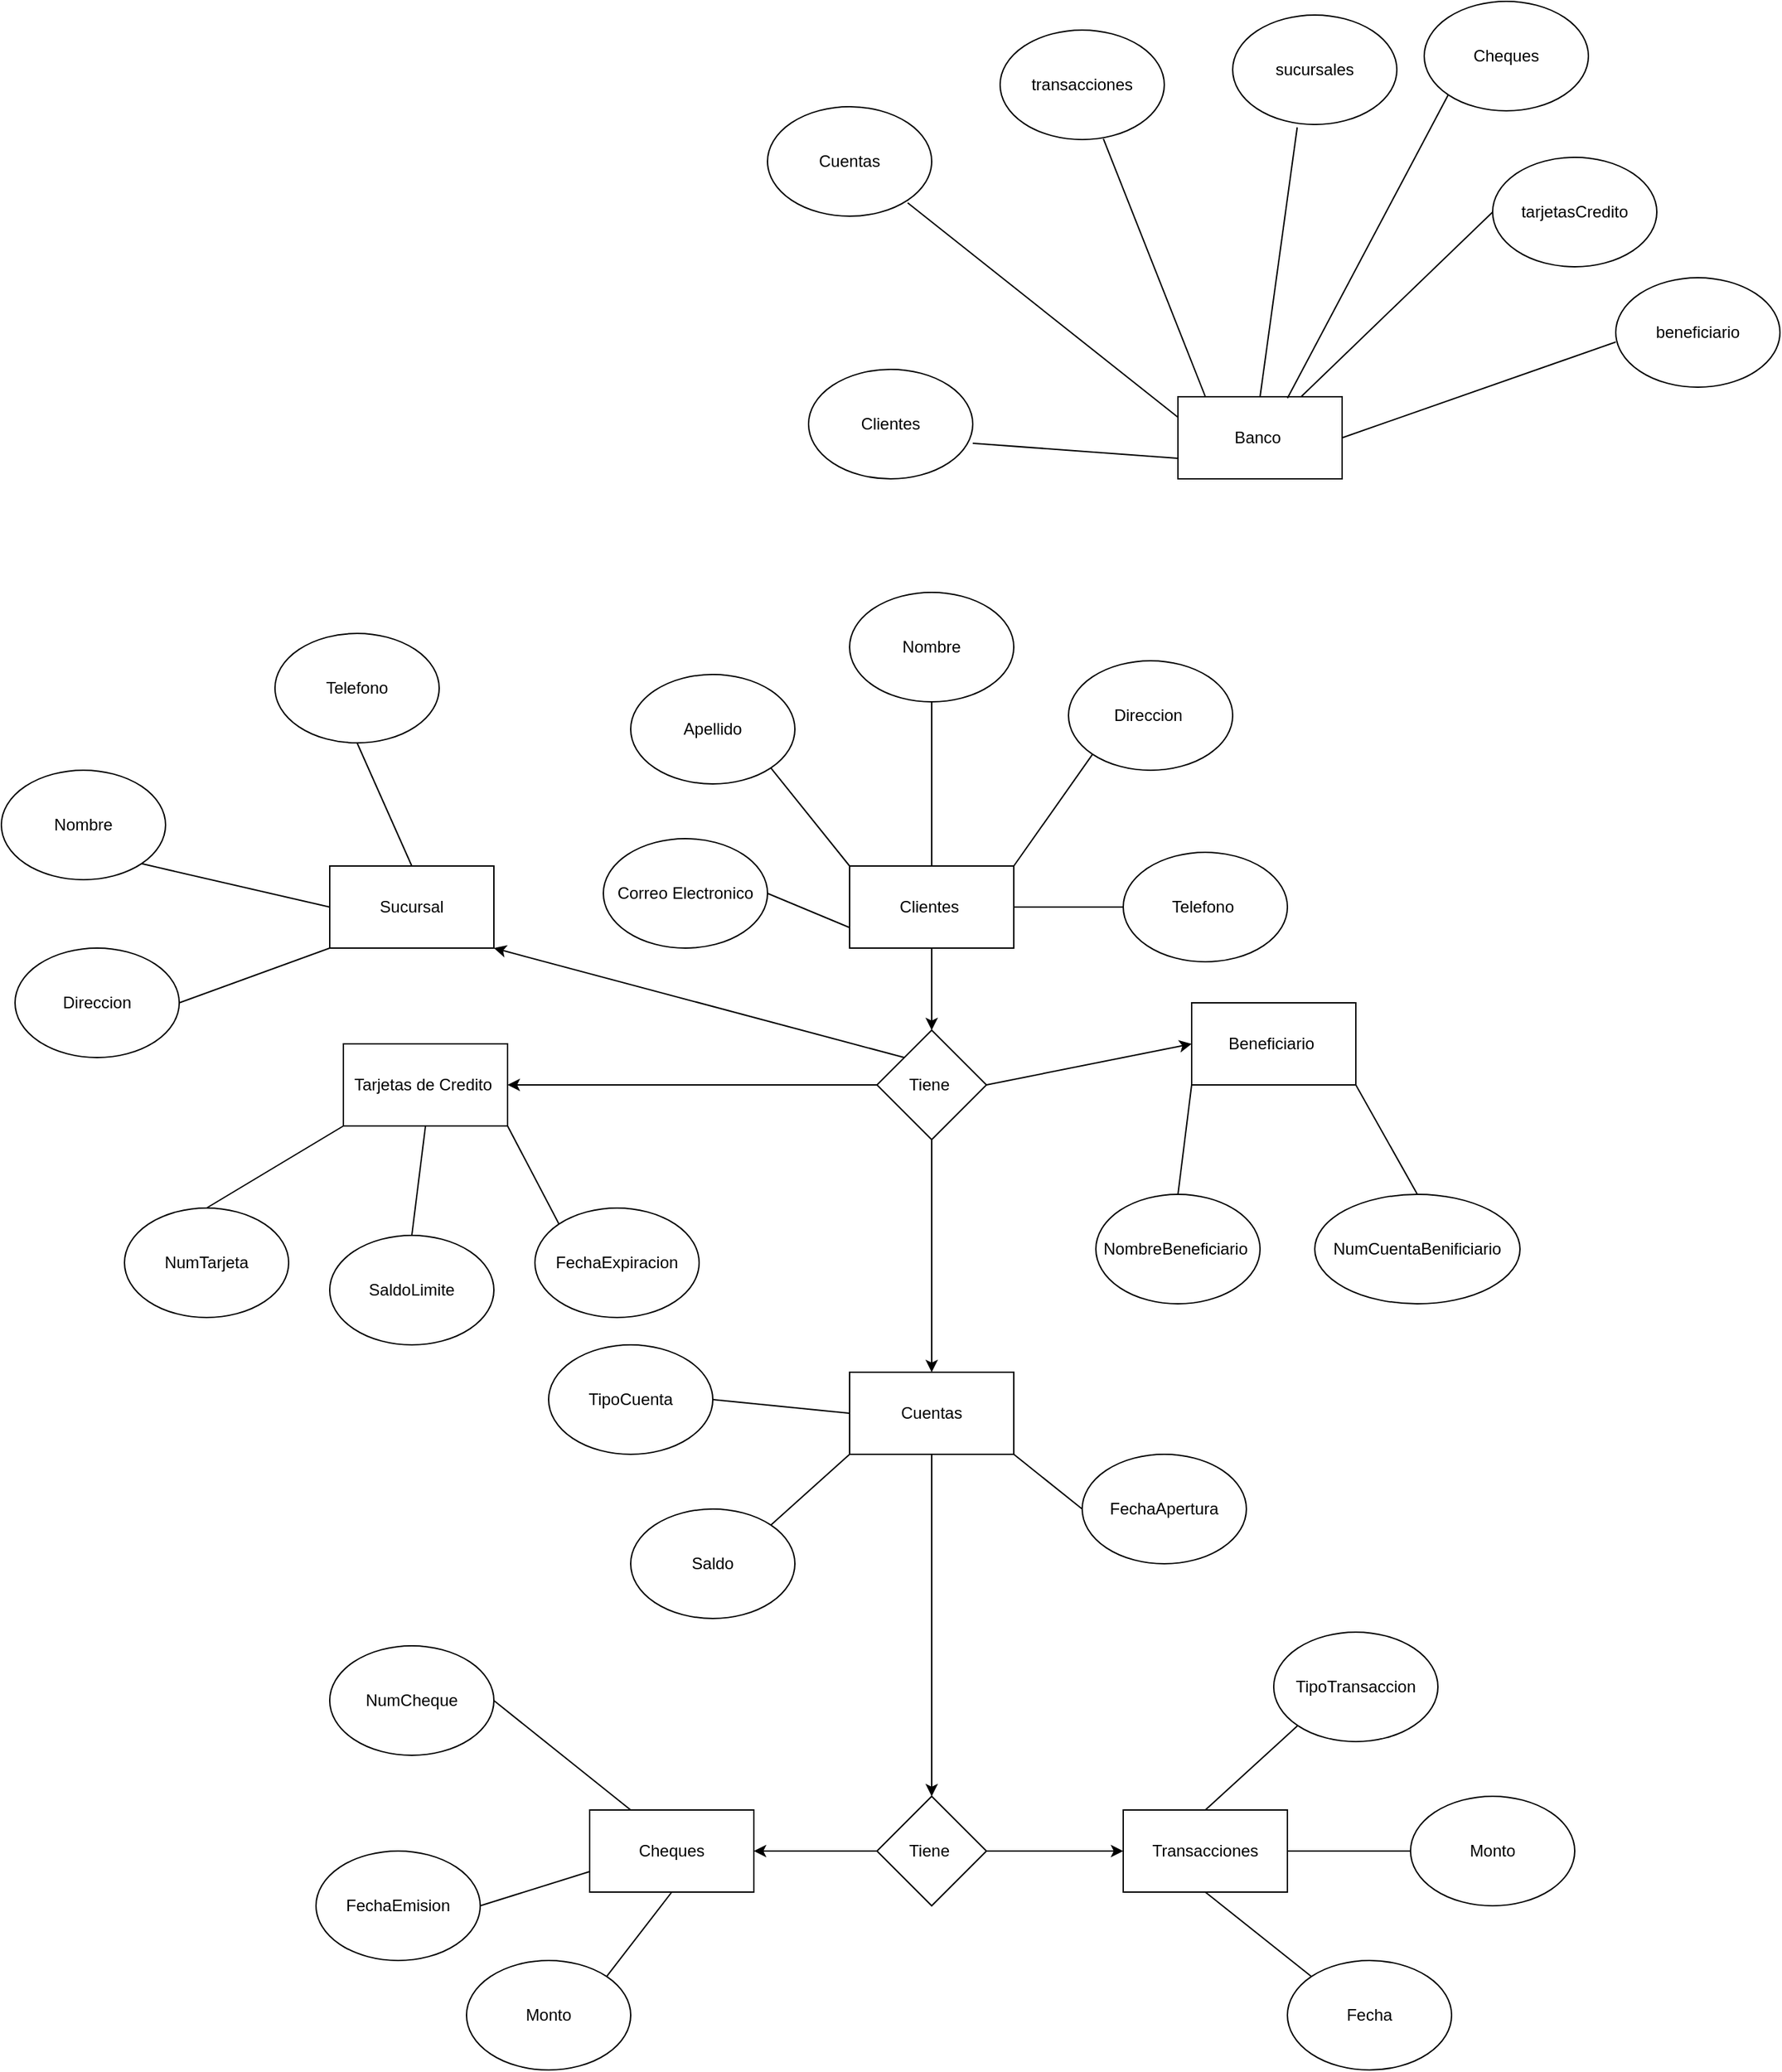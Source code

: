 <mxfile pages="2">
    <diagram name="Página-1" id="Gm_Bg4AUEzosQQXbWhNq">
        <mxGraphModel dx="1727" dy="1719" grid="1" gridSize="10" guides="1" tooltips="1" connect="1" arrows="1" fold="1" page="1" pageScale="1" pageWidth="827" pageHeight="1169" math="0" shadow="0">
            <root>
                <mxCell id="0"/>
                <mxCell id="1" parent="0"/>
                <mxCell id="s3SskSsAaDVCROI3DNH2-1" value="&lt;font style=&quot;vertical-align: inherit;&quot;&gt;&lt;font style=&quot;vertical-align: inherit;&quot;&gt;tarjetasCredito&lt;/font&gt;&lt;/font&gt;" style="ellipse;whiteSpace=wrap;html=1;" parent="1" vertex="1">
                    <mxGeometry x="580" y="-278" width="120" height="80" as="geometry"/>
                </mxCell>
                <mxCell id="s3SskSsAaDVCROI3DNH2-2" value="&lt;font style=&quot;vertical-align: inherit;&quot;&gt;&lt;font style=&quot;vertical-align: inherit;&quot;&gt;sucursales&lt;/font&gt;&lt;/font&gt;" style="ellipse;whiteSpace=wrap;html=1;" parent="1" vertex="1">
                    <mxGeometry x="390" y="-382" width="120" height="80" as="geometry"/>
                </mxCell>
                <mxCell id="s3SskSsAaDVCROI3DNH2-4" value="&lt;font style=&quot;vertical-align: inherit;&quot;&gt;&lt;font style=&quot;vertical-align: inherit;&quot;&gt;Clientes&lt;/font&gt;&lt;/font&gt;" style="ellipse;whiteSpace=wrap;html=1;" parent="1" vertex="1">
                    <mxGeometry x="80" y="-123" width="120" height="80" as="geometry"/>
                </mxCell>
                <mxCell id="s3SskSsAaDVCROI3DNH2-5" value="&lt;font style=&quot;vertical-align: inherit;&quot;&gt;&lt;font style=&quot;vertical-align: inherit;&quot;&gt;Cheques&lt;/font&gt;&lt;/font&gt;" style="ellipse;whiteSpace=wrap;html=1;" parent="1" vertex="1">
                    <mxGeometry x="530" y="-392" width="120" height="80" as="geometry"/>
                </mxCell>
                <mxCell id="s3SskSsAaDVCROI3DNH2-6" value="&lt;font style=&quot;vertical-align: inherit;&quot;&gt;&lt;font style=&quot;vertical-align: inherit;&quot;&gt;transacciones&lt;/font&gt;&lt;/font&gt;" style="ellipse;whiteSpace=wrap;html=1;" parent="1" vertex="1">
                    <mxGeometry x="220" y="-371" width="120" height="80" as="geometry"/>
                </mxCell>
                <mxCell id="s3SskSsAaDVCROI3DNH2-7" value="&lt;font style=&quot;vertical-align: inherit;&quot;&gt;&lt;font style=&quot;vertical-align: inherit;&quot;&gt;Cuentas&lt;/font&gt;&lt;/font&gt;" style="ellipse;whiteSpace=wrap;html=1;" parent="1" vertex="1">
                    <mxGeometry x="50" y="-315" width="120" height="80" as="geometry"/>
                </mxCell>
                <mxCell id="7Xad5g2aGRAyEoAwhtE5-1" value="beneficiario" style="ellipse;whiteSpace=wrap;html=1;" parent="1" vertex="1">
                    <mxGeometry x="670" y="-190" width="120" height="80" as="geometry"/>
                </mxCell>
                <mxCell id="3" value="Banco&amp;nbsp;" style="rounded=0;whiteSpace=wrap;html=1;" vertex="1" parent="1">
                    <mxGeometry x="350" y="-103" width="120" height="60" as="geometry"/>
                </mxCell>
                <mxCell id="5" value="" style="endArrow=none;html=1;entryX=0;entryY=0.5;entryDx=0;entryDy=0;exitX=0.75;exitY=0;exitDx=0;exitDy=0;" edge="1" parent="1" source="3" target="s3SskSsAaDVCROI3DNH2-1">
                    <mxGeometry width="50" height="50" relative="1" as="geometry">
                        <mxPoint x="420.48" y="-98.68" as="sourcePoint"/>
                        <mxPoint x="570" y="-223" as="targetPoint"/>
                    </mxGeometry>
                </mxCell>
                <mxCell id="6" value="" style="endArrow=none;html=1;entryX=0;entryY=0.5;entryDx=0;entryDy=0;exitX=1;exitY=0.5;exitDx=0;exitDy=0;" edge="1" parent="1" source="3">
                    <mxGeometry width="50" height="50" relative="1" as="geometry">
                        <mxPoint x="430" y="-83" as="sourcePoint"/>
                        <mxPoint x="670" y="-143" as="targetPoint"/>
                    </mxGeometry>
                </mxCell>
                <mxCell id="7" value="" style="endArrow=none;html=1;entryX=1;entryY=0.5;entryDx=0;entryDy=0;exitX=0;exitY=0.75;exitDx=0;exitDy=0;" edge="1" parent="1" source="3">
                    <mxGeometry width="50" height="50" relative="1" as="geometry">
                        <mxPoint x="340" y="-63" as="sourcePoint"/>
                        <mxPoint x="200" y="-69" as="targetPoint"/>
                    </mxGeometry>
                </mxCell>
                <mxCell id="8" value="" style="endArrow=none;html=1;entryX=1;entryY=1;entryDx=0;entryDy=0;exitX=0;exitY=0.25;exitDx=0;exitDy=0;" edge="1" parent="1" source="3">
                    <mxGeometry width="50" height="50" relative="1" as="geometry">
                        <mxPoint x="390" y="-83" as="sourcePoint"/>
                        <mxPoint x="152.426" y="-244.716" as="targetPoint"/>
                    </mxGeometry>
                </mxCell>
                <mxCell id="9" value="" style="endArrow=none;html=1;entryX=0.629;entryY=1.018;entryDx=0;entryDy=0;entryPerimeter=0;exitX=0.167;exitY=0;exitDx=0;exitDy=0;exitPerimeter=0;" edge="1" parent="1" source="3">
                    <mxGeometry width="50" height="50" relative="1" as="geometry">
                        <mxPoint x="393.12" y="-92.76" as="sourcePoint"/>
                        <mxPoint x="295.48" y="-291.56" as="targetPoint"/>
                    </mxGeometry>
                </mxCell>
                <mxCell id="10" value="" style="endArrow=none;html=1;entryX=0.393;entryY=1.039;entryDx=0;entryDy=0;entryPerimeter=0;exitX=0.5;exitY=0;exitDx=0;exitDy=0;" edge="1" parent="1">
                    <mxGeometry width="50" height="50" relative="1" as="geometry">
                        <mxPoint x="410" y="-103" as="sourcePoint"/>
                        <mxPoint x="437.16" y="-299.88" as="targetPoint"/>
                    </mxGeometry>
                </mxCell>
                <mxCell id="11" value="Tiene&amp;nbsp;" style="rhombus;whiteSpace=wrap;html=1;" vertex="1" parent="1">
                    <mxGeometry x="130" y="360" width="80" height="80" as="geometry"/>
                </mxCell>
                <mxCell id="fYrflD6BcMdDFfOOey32-11" value="" style="endArrow=none;html=1;entryX=0;entryY=1;entryDx=0;entryDy=0;exitX=0.667;exitY=0.017;exitDx=0;exitDy=0;exitPerimeter=0;" edge="1" parent="1" source="3" target="s3SskSsAaDVCROI3DNH2-5">
                    <mxGeometry width="50" height="50" relative="1" as="geometry">
                        <mxPoint x="410" y="-92" as="sourcePoint"/>
                        <mxPoint x="460" y="-142" as="targetPoint"/>
                    </mxGeometry>
                </mxCell>
                <mxCell id="LoclBZQILUdgkDblzwUv-11" value="Clientes&amp;nbsp;" style="rounded=0;whiteSpace=wrap;html=1;" vertex="1" parent="1">
                    <mxGeometry x="110" y="240" width="120" height="60" as="geometry"/>
                </mxCell>
                <mxCell id="pw6NUmESen_y12tmXIgd-11" value="Nombre" style="ellipse;whiteSpace=wrap;html=1;" vertex="1" parent="1">
                    <mxGeometry x="110" y="40" width="120" height="80" as="geometry"/>
                </mxCell>
                <mxCell id="pw6NUmESen_y12tmXIgd-12" value="Direccion&amp;nbsp;" style="ellipse;whiteSpace=wrap;html=1;" vertex="1" parent="1">
                    <mxGeometry x="270" y="90" width="120" height="80" as="geometry"/>
                </mxCell>
                <mxCell id="pw6NUmESen_y12tmXIgd-13" value="Apellido" style="ellipse;whiteSpace=wrap;html=1;" vertex="1" parent="1">
                    <mxGeometry x="-50" y="100" width="120" height="80" as="geometry"/>
                </mxCell>
                <mxCell id="pw6NUmESen_y12tmXIgd-14" value="Telefono&amp;nbsp;" style="ellipse;whiteSpace=wrap;html=1;" vertex="1" parent="1">
                    <mxGeometry x="310" y="230" width="120" height="80" as="geometry"/>
                </mxCell>
                <mxCell id="pw6NUmESen_y12tmXIgd-15" value="Correo Electronico" style="ellipse;whiteSpace=wrap;html=1;" vertex="1" parent="1">
                    <mxGeometry x="-70" y="220" width="120" height="80" as="geometry"/>
                </mxCell>
                <mxCell id="ddlii9InQ0xkgzJ1eEDL-11" value="Cuentas" style="rounded=0;whiteSpace=wrap;html=1;" vertex="1" parent="1">
                    <mxGeometry x="110" y="610" width="120" height="60" as="geometry"/>
                </mxCell>
                <mxCell id="6_7DxeMIMJ7DlJt5NQMX-11" value="Beneficiario&amp;nbsp;" style="rounded=0;whiteSpace=wrap;html=1;" vertex="1" parent="1">
                    <mxGeometry x="360" y="340" width="120" height="60" as="geometry"/>
                </mxCell>
                <mxCell id="6_7DxeMIMJ7DlJt5NQMX-12" value="Tarjetas de Credito&amp;nbsp;" style="rounded=0;whiteSpace=wrap;html=1;" vertex="1" parent="1">
                    <mxGeometry x="-260" y="370" width="120" height="60" as="geometry"/>
                </mxCell>
                <mxCell id="6_7DxeMIMJ7DlJt5NQMX-15" value="NumTarjeta" style="ellipse;whiteSpace=wrap;html=1;" vertex="1" parent="1">
                    <mxGeometry x="-420" y="490" width="120" height="80" as="geometry"/>
                </mxCell>
                <mxCell id="6_7DxeMIMJ7DlJt5NQMX-16" value="FechaExpiracion" style="ellipse;whiteSpace=wrap;html=1;" vertex="1" parent="1">
                    <mxGeometry x="-120" y="490" width="120" height="80" as="geometry"/>
                </mxCell>
                <mxCell id="6_7DxeMIMJ7DlJt5NQMX-17" value="NumCuentaBenificiario" style="ellipse;whiteSpace=wrap;html=1;" vertex="1" parent="1">
                    <mxGeometry x="450" y="480" width="150" height="80" as="geometry"/>
                </mxCell>
                <mxCell id="6_7DxeMIMJ7DlJt5NQMX-18" value="NombreBeneficiario&amp;nbsp;" style="ellipse;whiteSpace=wrap;html=1;" vertex="1" parent="1">
                    <mxGeometry x="290" y="480" width="120" height="80" as="geometry"/>
                </mxCell>
                <mxCell id="6_7DxeMIMJ7DlJt5NQMX-19" value="SaldoLimite" style="ellipse;whiteSpace=wrap;html=1;" vertex="1" parent="1">
                    <mxGeometry x="-270" y="510" width="120" height="80" as="geometry"/>
                </mxCell>
                <mxCell id="6_7DxeMIMJ7DlJt5NQMX-20" value="FechaApertura" style="ellipse;whiteSpace=wrap;html=1;" vertex="1" parent="1">
                    <mxGeometry x="280" y="670" width="120" height="80" as="geometry"/>
                </mxCell>
                <mxCell id="6_7DxeMIMJ7DlJt5NQMX-21" value="TipoCuenta" style="ellipse;whiteSpace=wrap;html=1;" vertex="1" parent="1">
                    <mxGeometry x="-110" y="590" width="120" height="80" as="geometry"/>
                </mxCell>
                <mxCell id="6_7DxeMIMJ7DlJt5NQMX-22" value="Saldo" style="ellipse;whiteSpace=wrap;html=1;" vertex="1" parent="1">
                    <mxGeometry x="-50" y="710" width="120" height="80" as="geometry"/>
                </mxCell>
                <mxCell id="6_7DxeMIMJ7DlJt5NQMX-23" value="" style="endArrow=none;html=1;entryX=0;entryY=0.5;entryDx=0;entryDy=0;exitX=1;exitY=0.5;exitDx=0;exitDy=0;" edge="1" parent="1" source="LoclBZQILUdgkDblzwUv-11" target="pw6NUmESen_y12tmXIgd-14">
                    <mxGeometry width="50" height="50" relative="1" as="geometry">
                        <mxPoint x="200" y="290" as="sourcePoint"/>
                        <mxPoint x="250" y="240" as="targetPoint"/>
                    </mxGeometry>
                </mxCell>
                <mxCell id="6_7DxeMIMJ7DlJt5NQMX-24" value="" style="endArrow=none;html=1;entryX=0;entryY=1;entryDx=0;entryDy=0;exitX=1;exitY=0;exitDx=0;exitDy=0;" edge="1" parent="1" source="LoclBZQILUdgkDblzwUv-11" target="pw6NUmESen_y12tmXIgd-12">
                    <mxGeometry width="50" height="50" relative="1" as="geometry">
                        <mxPoint x="200" y="290" as="sourcePoint"/>
                        <mxPoint x="250" y="240" as="targetPoint"/>
                    </mxGeometry>
                </mxCell>
                <mxCell id="6_7DxeMIMJ7DlJt5NQMX-26" value="" style="endArrow=none;html=1;entryX=1;entryY=1;entryDx=0;entryDy=0;exitX=0;exitY=0;exitDx=0;exitDy=0;" edge="1" parent="1" source="LoclBZQILUdgkDblzwUv-11" target="pw6NUmESen_y12tmXIgd-13">
                    <mxGeometry width="50" height="50" relative="1" as="geometry">
                        <mxPoint x="200" y="290" as="sourcePoint"/>
                        <mxPoint x="250" y="240" as="targetPoint"/>
                    </mxGeometry>
                </mxCell>
                <mxCell id="6_7DxeMIMJ7DlJt5NQMX-27" value="" style="endArrow=none;html=1;exitX=1;exitY=0.5;exitDx=0;exitDy=0;entryX=0;entryY=0.75;entryDx=0;entryDy=0;" edge="1" parent="1" source="pw6NUmESen_y12tmXIgd-15" target="LoclBZQILUdgkDblzwUv-11">
                    <mxGeometry width="50" height="50" relative="1" as="geometry">
                        <mxPoint x="200" y="290" as="sourcePoint"/>
                        <mxPoint x="250" y="240" as="targetPoint"/>
                    </mxGeometry>
                </mxCell>
                <mxCell id="6_7DxeMIMJ7DlJt5NQMX-29" value="" style="endArrow=none;html=1;entryX=0.5;entryY=1;entryDx=0;entryDy=0;exitX=0.5;exitY=0;exitDx=0;exitDy=0;" edge="1" parent="1" source="LoclBZQILUdgkDblzwUv-11" target="pw6NUmESen_y12tmXIgd-11">
                    <mxGeometry width="50" height="50" relative="1" as="geometry">
                        <mxPoint x="200" y="290" as="sourcePoint"/>
                        <mxPoint x="250" y="240" as="targetPoint"/>
                    </mxGeometry>
                </mxCell>
                <mxCell id="6_7DxeMIMJ7DlJt5NQMX-30" value="" style="endArrow=none;html=1;entryX=0;entryY=1;entryDx=0;entryDy=0;exitX=0.5;exitY=0;exitDx=0;exitDy=0;" edge="1" parent="1" source="6_7DxeMIMJ7DlJt5NQMX-18" target="6_7DxeMIMJ7DlJt5NQMX-11">
                    <mxGeometry width="50" height="50" relative="1" as="geometry">
                        <mxPoint x="200" y="410" as="sourcePoint"/>
                        <mxPoint x="250" y="360" as="targetPoint"/>
                    </mxGeometry>
                </mxCell>
                <mxCell id="6_7DxeMIMJ7DlJt5NQMX-31" value="" style="endArrow=none;html=1;entryX=0.5;entryY=0;entryDx=0;entryDy=0;exitX=1;exitY=1;exitDx=0;exitDy=0;" edge="1" parent="1" source="6_7DxeMIMJ7DlJt5NQMX-11" target="6_7DxeMIMJ7DlJt5NQMX-17">
                    <mxGeometry width="50" height="50" relative="1" as="geometry">
                        <mxPoint x="200" y="410" as="sourcePoint"/>
                        <mxPoint x="250" y="360" as="targetPoint"/>
                    </mxGeometry>
                </mxCell>
                <mxCell id="6_7DxeMIMJ7DlJt5NQMX-33" value="" style="endArrow=none;html=1;entryX=1;entryY=1;entryDx=0;entryDy=0;exitX=0;exitY=0;exitDx=0;exitDy=0;" edge="1" parent="1" source="6_7DxeMIMJ7DlJt5NQMX-16" target="6_7DxeMIMJ7DlJt5NQMX-12">
                    <mxGeometry width="50" height="50" relative="1" as="geometry">
                        <mxPoint x="-160" y="620" as="sourcePoint"/>
                        <mxPoint x="-110" y="570" as="targetPoint"/>
                    </mxGeometry>
                </mxCell>
                <mxCell id="6_7DxeMIMJ7DlJt5NQMX-34" value="" style="endArrow=none;html=1;entryX=0.5;entryY=1;entryDx=0;entryDy=0;exitX=0.5;exitY=0;exitDx=0;exitDy=0;" edge="1" parent="1" source="6_7DxeMIMJ7DlJt5NQMX-19" target="6_7DxeMIMJ7DlJt5NQMX-12">
                    <mxGeometry width="50" height="50" relative="1" as="geometry">
                        <mxPoint x="-160" y="620" as="sourcePoint"/>
                        <mxPoint x="-110" y="570" as="targetPoint"/>
                    </mxGeometry>
                </mxCell>
                <mxCell id="6_7DxeMIMJ7DlJt5NQMX-35" value="" style="endArrow=none;html=1;entryX=0;entryY=1;entryDx=0;entryDy=0;exitX=0.5;exitY=0;exitDx=0;exitDy=0;" edge="1" parent="1" source="6_7DxeMIMJ7DlJt5NQMX-15" target="6_7DxeMIMJ7DlJt5NQMX-12">
                    <mxGeometry width="50" height="50" relative="1" as="geometry">
                        <mxPoint x="-160" y="620" as="sourcePoint"/>
                        <mxPoint x="-110" y="570" as="targetPoint"/>
                    </mxGeometry>
                </mxCell>
                <mxCell id="6_7DxeMIMJ7DlJt5NQMX-37" value="" style="endArrow=none;html=1;exitX=1;exitY=0.5;exitDx=0;exitDy=0;entryX=0;entryY=0.5;entryDx=0;entryDy=0;" edge="1" parent="1" source="6_7DxeMIMJ7DlJt5NQMX-21" target="ddlii9InQ0xkgzJ1eEDL-11">
                    <mxGeometry width="50" height="50" relative="1" as="geometry">
                        <mxPoint x="80" y="620" as="sourcePoint"/>
                        <mxPoint x="130" y="570" as="targetPoint"/>
                    </mxGeometry>
                </mxCell>
                <mxCell id="6_7DxeMIMJ7DlJt5NQMX-38" value="" style="endArrow=none;html=1;entryX=0;entryY=1;entryDx=0;entryDy=0;exitX=1;exitY=0;exitDx=0;exitDy=0;" edge="1" parent="1" source="6_7DxeMIMJ7DlJt5NQMX-22" target="ddlii9InQ0xkgzJ1eEDL-11">
                    <mxGeometry width="50" height="50" relative="1" as="geometry">
                        <mxPoint x="80" y="620" as="sourcePoint"/>
                        <mxPoint x="130" y="570" as="targetPoint"/>
                    </mxGeometry>
                </mxCell>
                <mxCell id="6_7DxeMIMJ7DlJt5NQMX-39" value="" style="endArrow=none;html=1;entryX=0;entryY=0.5;entryDx=0;entryDy=0;exitX=1;exitY=1;exitDx=0;exitDy=0;" edge="1" parent="1" source="ddlii9InQ0xkgzJ1eEDL-11" target="6_7DxeMIMJ7DlJt5NQMX-20">
                    <mxGeometry width="50" height="50" relative="1" as="geometry">
                        <mxPoint x="80" y="620" as="sourcePoint"/>
                        <mxPoint x="130" y="570" as="targetPoint"/>
                    </mxGeometry>
                </mxCell>
                <mxCell id="6_7DxeMIMJ7DlJt5NQMX-40" value="" style="endArrow=classic;html=1;entryX=0.5;entryY=0;entryDx=0;entryDy=0;exitX=0.5;exitY=1;exitDx=0;exitDy=0;" edge="1" parent="1" source="LoclBZQILUdgkDblzwUv-11" target="11">
                    <mxGeometry width="50" height="50" relative="1" as="geometry">
                        <mxPoint x="440" y="570" as="sourcePoint"/>
                        <mxPoint x="490" y="520" as="targetPoint"/>
                    </mxGeometry>
                </mxCell>
                <mxCell id="6_7DxeMIMJ7DlJt5NQMX-41" value="" style="endArrow=classic;html=1;entryX=0.5;entryY=0;entryDx=0;entryDy=0;exitX=0.5;exitY=1;exitDx=0;exitDy=0;" edge="1" parent="1" source="11" target="ddlii9InQ0xkgzJ1eEDL-11">
                    <mxGeometry width="50" height="50" relative="1" as="geometry">
                        <mxPoint x="200" y="480" as="sourcePoint"/>
                        <mxPoint x="250" y="430" as="targetPoint"/>
                    </mxGeometry>
                </mxCell>
                <mxCell id="6_7DxeMIMJ7DlJt5NQMX-42" value="" style="endArrow=classic;html=1;entryX=0;entryY=0.5;entryDx=0;entryDy=0;exitX=1;exitY=0.5;exitDx=0;exitDy=0;" edge="1" parent="1" source="11" target="6_7DxeMIMJ7DlJt5NQMX-11">
                    <mxGeometry width="50" height="50" relative="1" as="geometry">
                        <mxPoint x="200" y="480" as="sourcePoint"/>
                        <mxPoint x="250" y="430" as="targetPoint"/>
                    </mxGeometry>
                </mxCell>
                <mxCell id="6_7DxeMIMJ7DlJt5NQMX-43" value="" style="endArrow=classic;html=1;entryX=1;entryY=0.5;entryDx=0;entryDy=0;exitX=0;exitY=0.5;exitDx=0;exitDy=0;" edge="1" parent="1" source="11" target="6_7DxeMIMJ7DlJt5NQMX-12">
                    <mxGeometry width="50" height="50" relative="1" as="geometry">
                        <mxPoint x="200" y="480" as="sourcePoint"/>
                        <mxPoint x="250" y="430" as="targetPoint"/>
                    </mxGeometry>
                </mxCell>
                <mxCell id="Z3BX8PzIia0wX1VR0OnP-11" value="Transacciones" style="rounded=0;whiteSpace=wrap;html=1;" vertex="1" parent="1">
                    <mxGeometry x="310" y="930" width="120" height="60" as="geometry"/>
                </mxCell>
                <mxCell id="Z3BX8PzIia0wX1VR0OnP-12" value="Cheques" style="rounded=0;whiteSpace=wrap;html=1;" vertex="1" parent="1">
                    <mxGeometry x="-80" y="930" width="120" height="60" as="geometry"/>
                </mxCell>
                <mxCell id="3BlVLpWJ58pRoDTWegh8-11" value="Tiene&amp;nbsp;" style="rhombus;whiteSpace=wrap;html=1;" vertex="1" parent="1">
                    <mxGeometry x="130" y="920" width="80" height="80" as="geometry"/>
                </mxCell>
                <mxCell id="3BlVLpWJ58pRoDTWegh8-12" value="" style="endArrow=classic;html=1;entryX=0.5;entryY=0;entryDx=0;entryDy=0;exitX=0.5;exitY=1;exitDx=0;exitDy=0;" edge="1" parent="1" source="ddlii9InQ0xkgzJ1eEDL-11" target="3BlVLpWJ58pRoDTWegh8-11">
                    <mxGeometry width="50" height="50" relative="1" as="geometry">
                        <mxPoint x="-40" y="870" as="sourcePoint"/>
                        <mxPoint x="10" y="820" as="targetPoint"/>
                    </mxGeometry>
                </mxCell>
                <mxCell id="3BlVLpWJ58pRoDTWegh8-13" value="" style="endArrow=classic;html=1;entryX=1;entryY=0.5;entryDx=0;entryDy=0;exitX=0;exitY=0.5;exitDx=0;exitDy=0;" edge="1" parent="1" source="3BlVLpWJ58pRoDTWegh8-11" target="Z3BX8PzIia0wX1VR0OnP-12">
                    <mxGeometry width="50" height="50" relative="1" as="geometry">
                        <mxPoint x="-40" y="870" as="sourcePoint"/>
                        <mxPoint x="10" y="820" as="targetPoint"/>
                    </mxGeometry>
                </mxCell>
                <mxCell id="3BlVLpWJ58pRoDTWegh8-14" value="" style="endArrow=classic;html=1;entryX=0;entryY=0.5;entryDx=0;entryDy=0;exitX=1;exitY=0.5;exitDx=0;exitDy=0;" edge="1" parent="1" source="3BlVLpWJ58pRoDTWegh8-11" target="Z3BX8PzIia0wX1VR0OnP-11">
                    <mxGeometry width="50" height="50" relative="1" as="geometry">
                        <mxPoint x="-40" y="870" as="sourcePoint"/>
                        <mxPoint x="10" y="820" as="targetPoint"/>
                    </mxGeometry>
                </mxCell>
                <mxCell id="3a-fUopDWWhUPpdAmd-c-11" value="Fecha" style="ellipse;whiteSpace=wrap;html=1;" vertex="1" parent="1">
                    <mxGeometry x="430" y="1040" width="120" height="80" as="geometry"/>
                </mxCell>
                <mxCell id="3a-fUopDWWhUPpdAmd-c-12" value="TipoTransaccion" style="ellipse;whiteSpace=wrap;html=1;" vertex="1" parent="1">
                    <mxGeometry x="420" y="800" width="120" height="80" as="geometry"/>
                </mxCell>
                <mxCell id="3a-fUopDWWhUPpdAmd-c-13" value="Monto" style="ellipse;whiteSpace=wrap;html=1;" vertex="1" parent="1">
                    <mxGeometry x="-170" y="1040" width="120" height="80" as="geometry"/>
                </mxCell>
                <mxCell id="IjsUGxj7EmF4rmx4UQdR-11" value="FechaEmision" style="ellipse;whiteSpace=wrap;html=1;" vertex="1" parent="1">
                    <mxGeometry x="-280" y="960" width="120" height="80" as="geometry"/>
                </mxCell>
                <mxCell id="IjsUGxj7EmF4rmx4UQdR-12" value="NumCheque" style="ellipse;whiteSpace=wrap;html=1;" vertex="1" parent="1">
                    <mxGeometry x="-270" y="810" width="120" height="80" as="geometry"/>
                </mxCell>
                <mxCell id="AXTG9aN69K435AQS0STJ-11" value="Monto" style="ellipse;whiteSpace=wrap;html=1;" vertex="1" parent="1">
                    <mxGeometry x="520" y="920" width="120" height="80" as="geometry"/>
                </mxCell>
                <mxCell id="AXTG9aN69K435AQS0STJ-12" value="" style="endArrow=none;html=1;entryX=0;entryY=1;entryDx=0;entryDy=0;exitX=0.5;exitY=0;exitDx=0;exitDy=0;" edge="1" parent="1" source="Z3BX8PzIia0wX1VR0OnP-11" target="3a-fUopDWWhUPpdAmd-c-12">
                    <mxGeometry width="50" height="50" relative="1" as="geometry">
                        <mxPoint x="200" y="960" as="sourcePoint"/>
                        <mxPoint x="250" y="910" as="targetPoint"/>
                    </mxGeometry>
                </mxCell>
                <mxCell id="AXTG9aN69K435AQS0STJ-13" value="" style="endArrow=none;html=1;entryX=1;entryY=0.5;entryDx=0;entryDy=0;exitX=0.25;exitY=0;exitDx=0;exitDy=0;" edge="1" parent="1" source="Z3BX8PzIia0wX1VR0OnP-12" target="IjsUGxj7EmF4rmx4UQdR-12">
                    <mxGeometry width="50" height="50" relative="1" as="geometry">
                        <mxPoint x="200" y="960" as="sourcePoint"/>
                        <mxPoint x="250" y="910" as="targetPoint"/>
                    </mxGeometry>
                </mxCell>
                <mxCell id="AXTG9aN69K435AQS0STJ-14" value="" style="endArrow=none;html=1;entryX=1;entryY=0.5;entryDx=0;entryDy=0;exitX=0;exitY=0.75;exitDx=0;exitDy=0;" edge="1" parent="1" source="Z3BX8PzIia0wX1VR0OnP-12" target="IjsUGxj7EmF4rmx4UQdR-11">
                    <mxGeometry width="50" height="50" relative="1" as="geometry">
                        <mxPoint x="200" y="960" as="sourcePoint"/>
                        <mxPoint x="250" y="910" as="targetPoint"/>
                    </mxGeometry>
                </mxCell>
                <mxCell id="AXTG9aN69K435AQS0STJ-15" value="" style="endArrow=none;html=1;entryX=1;entryY=0;entryDx=0;entryDy=0;exitX=0.5;exitY=1;exitDx=0;exitDy=0;" edge="1" parent="1" source="Z3BX8PzIia0wX1VR0OnP-12" target="3a-fUopDWWhUPpdAmd-c-13">
                    <mxGeometry width="50" height="50" relative="1" as="geometry">
                        <mxPoint x="200" y="960" as="sourcePoint"/>
                        <mxPoint x="250" y="910" as="targetPoint"/>
                    </mxGeometry>
                </mxCell>
                <mxCell id="AXTG9aN69K435AQS0STJ-16" value="" style="endArrow=none;html=1;entryX=0;entryY=0.5;entryDx=0;entryDy=0;exitX=1;exitY=0.5;exitDx=0;exitDy=0;" edge="1" parent="1" source="Z3BX8PzIia0wX1VR0OnP-11" target="AXTG9aN69K435AQS0STJ-11">
                    <mxGeometry width="50" height="50" relative="1" as="geometry">
                        <mxPoint x="200" y="960" as="sourcePoint"/>
                        <mxPoint x="250" y="910" as="targetPoint"/>
                    </mxGeometry>
                </mxCell>
                <mxCell id="AXTG9aN69K435AQS0STJ-17" value="" style="endArrow=none;html=1;entryX=0;entryY=0;entryDx=0;entryDy=0;exitX=0.5;exitY=1;exitDx=0;exitDy=0;" edge="1" parent="1" source="Z3BX8PzIia0wX1VR0OnP-11" target="3a-fUopDWWhUPpdAmd-c-11">
                    <mxGeometry width="50" height="50" relative="1" as="geometry">
                        <mxPoint x="200" y="960" as="sourcePoint"/>
                        <mxPoint x="250" y="910" as="targetPoint"/>
                    </mxGeometry>
                </mxCell>
                <mxCell id="AXTG9aN69K435AQS0STJ-18" value="Sucursal" style="rounded=0;whiteSpace=wrap;html=1;" vertex="1" parent="1">
                    <mxGeometry x="-270" y="240" width="120" height="60" as="geometry"/>
                </mxCell>
                <mxCell id="AXTG9aN69K435AQS0STJ-19" value="" style="endArrow=classic;html=1;exitX=0;exitY=0;exitDx=0;exitDy=0;entryX=1;entryY=1;entryDx=0;entryDy=0;" edge="1" parent="1" source="11" target="AXTG9aN69K435AQS0STJ-18">
                    <mxGeometry width="50" height="50" relative="1" as="geometry">
                        <mxPoint x="-160" y="270" as="sourcePoint"/>
                        <mxPoint x="-110" y="220" as="targetPoint"/>
                    </mxGeometry>
                </mxCell>
                <mxCell id="AXTG9aN69K435AQS0STJ-20" value="Direccion" style="ellipse;whiteSpace=wrap;html=1;" vertex="1" parent="1">
                    <mxGeometry x="-500" y="300" width="120" height="80" as="geometry"/>
                </mxCell>
                <mxCell id="AXTG9aN69K435AQS0STJ-21" value="Nombre" style="ellipse;whiteSpace=wrap;html=1;" vertex="1" parent="1">
                    <mxGeometry x="-510" y="170" width="120" height="80" as="geometry"/>
                </mxCell>
                <mxCell id="AXTG9aN69K435AQS0STJ-24" value="Telefono" style="ellipse;whiteSpace=wrap;html=1;" vertex="1" parent="1">
                    <mxGeometry x="-310" y="70" width="120" height="80" as="geometry"/>
                </mxCell>
                <mxCell id="AXTG9aN69K435AQS0STJ-26" value="" style="endArrow=none;html=1;entryX=1;entryY=0.5;entryDx=0;entryDy=0;exitX=0;exitY=1;exitDx=0;exitDy=0;" edge="1" parent="1" source="AXTG9aN69K435AQS0STJ-18" target="AXTG9aN69K435AQS0STJ-20">
                    <mxGeometry width="50" height="50" relative="1" as="geometry">
                        <mxPoint x="-160" y="430" as="sourcePoint"/>
                        <mxPoint x="-110" y="380" as="targetPoint"/>
                    </mxGeometry>
                </mxCell>
                <mxCell id="AXTG9aN69K435AQS0STJ-27" value="" style="endArrow=none;html=1;entryX=1;entryY=1;entryDx=0;entryDy=0;exitX=0;exitY=0.5;exitDx=0;exitDy=0;" edge="1" parent="1" source="AXTG9aN69K435AQS0STJ-18" target="AXTG9aN69K435AQS0STJ-21">
                    <mxGeometry width="50" height="50" relative="1" as="geometry">
                        <mxPoint x="-160" y="430" as="sourcePoint"/>
                        <mxPoint x="-110" y="380" as="targetPoint"/>
                    </mxGeometry>
                </mxCell>
                <mxCell id="AXTG9aN69K435AQS0STJ-28" value="" style="endArrow=none;html=1;entryX=0.5;entryY=1;entryDx=0;entryDy=0;exitX=0.5;exitY=0;exitDx=0;exitDy=0;" edge="1" parent="1" source="AXTG9aN69K435AQS0STJ-18" target="AXTG9aN69K435AQS0STJ-24">
                    <mxGeometry width="50" height="50" relative="1" as="geometry">
                        <mxPoint x="-160" y="430" as="sourcePoint"/>
                        <mxPoint x="-110" y="380" as="targetPoint"/>
                    </mxGeometry>
                </mxCell>
            </root>
        </mxGraphModel>
    </diagram>
    <diagram id="9UfaT9daMWrpHKdiVBmx" name="Página-2">
        <mxGraphModel dx="741" dy="453" grid="1" gridSize="10" guides="1" tooltips="1" connect="1" arrows="1" fold="1" page="1" pageScale="1" pageWidth="827" pageHeight="1169" math="0" shadow="0">
            <root>
                <mxCell id="0"/>
                <mxCell id="1" parent="0"/>
                <mxCell id="R3YtDIXEmwpfTN4XzrXF-1" value="&lt;font style=&quot;vertical-align: inherit;&quot;&gt;&lt;font style=&quot;vertical-align: inherit;&quot;&gt;&lt;font style=&quot;vertical-align: inherit;&quot;&gt;&lt;font style=&quot;vertical-align: inherit;&quot;&gt;clientes&lt;/font&gt;&lt;/font&gt;&lt;/font&gt;&lt;/font&gt;" style="shape=table;startSize=30;container=1;collapsible=1;childLayout=tableLayout;fixedRows=1;rowLines=0;fontStyle=1;align=center;resizeLast=1;html=1;" parent="1" vertex="1">
                    <mxGeometry x="80" y="80" width="180" height="210" as="geometry"/>
                </mxCell>
                <mxCell id="R3YtDIXEmwpfTN4XzrXF-2" value="" style="shape=tableRow;horizontal=0;startSize=0;swimlaneHead=0;swimlaneBody=0;fillColor=none;collapsible=0;dropTarget=0;points=[[0,0.5],[1,0.5]];portConstraint=eastwest;top=0;left=0;right=0;bottom=1;" parent="R3YtDIXEmwpfTN4XzrXF-1" vertex="1">
                    <mxGeometry y="30" width="180" height="30" as="geometry"/>
                </mxCell>
                <mxCell id="R3YtDIXEmwpfTN4XzrXF-3" value="PK" style="shape=partialRectangle;connectable=0;fillColor=none;top=0;left=0;bottom=0;right=0;fontStyle=1;overflow=hidden;whiteSpace=wrap;html=1;" parent="R3YtDIXEmwpfTN4XzrXF-2" vertex="1">
                    <mxGeometry width="30" height="30" as="geometry">
                        <mxRectangle width="30" height="30" as="alternateBounds"/>
                    </mxGeometry>
                </mxCell>
                <mxCell id="R3YtDIXEmwpfTN4XzrXF-4" value="&lt;font style=&quot;vertical-align: inherit;&quot;&gt;&lt;font style=&quot;vertical-align: inherit;&quot;&gt;&lt;font style=&quot;vertical-align: inherit;&quot;&gt;&lt;font style=&quot;vertical-align: inherit;&quot;&gt;ID_cliente&lt;/font&gt;&lt;/font&gt;&lt;/font&gt;&lt;/font&gt;" style="shape=partialRectangle;connectable=0;fillColor=none;top=0;left=0;bottom=0;right=0;align=left;spacingLeft=6;fontStyle=5;overflow=hidden;whiteSpace=wrap;html=1;" parent="R3YtDIXEmwpfTN4XzrXF-2" vertex="1">
                    <mxGeometry x="30" width="150" height="30" as="geometry">
                        <mxRectangle width="150" height="30" as="alternateBounds"/>
                    </mxGeometry>
                </mxCell>
                <mxCell id="R3YtDIXEmwpfTN4XzrXF-5" value="" style="shape=tableRow;horizontal=0;startSize=0;swimlaneHead=0;swimlaneBody=0;fillColor=none;collapsible=0;dropTarget=0;points=[[0,0.5],[1,0.5]];portConstraint=eastwest;top=0;left=0;right=0;bottom=0;" parent="R3YtDIXEmwpfTN4XzrXF-1" vertex="1">
                    <mxGeometry y="60" width="180" height="30" as="geometry"/>
                </mxCell>
                <mxCell id="R3YtDIXEmwpfTN4XzrXF-6" value="" style="shape=partialRectangle;connectable=0;fillColor=none;top=0;left=0;bottom=0;right=0;editable=1;overflow=hidden;whiteSpace=wrap;html=1;" parent="R3YtDIXEmwpfTN4XzrXF-5" vertex="1">
                    <mxGeometry width="30" height="30" as="geometry">
                        <mxRectangle width="30" height="30" as="alternateBounds"/>
                    </mxGeometry>
                </mxCell>
                <mxCell id="R3YtDIXEmwpfTN4XzrXF-7" value="&lt;font style=&quot;vertical-align: inherit;&quot;&gt;&lt;font style=&quot;vertical-align: inherit;&quot;&gt;nombre&lt;/font&gt;&lt;/font&gt;" style="shape=partialRectangle;connectable=0;fillColor=none;top=0;left=0;bottom=0;right=0;align=left;spacingLeft=6;overflow=hidden;whiteSpace=wrap;html=1;" parent="R3YtDIXEmwpfTN4XzrXF-5" vertex="1">
                    <mxGeometry x="30" width="150" height="30" as="geometry">
                        <mxRectangle width="150" height="30" as="alternateBounds"/>
                    </mxGeometry>
                </mxCell>
                <mxCell id="R3YtDIXEmwpfTN4XzrXF-8" value="" style="shape=tableRow;horizontal=0;startSize=0;swimlaneHead=0;swimlaneBody=0;fillColor=none;collapsible=0;dropTarget=0;points=[[0,0.5],[1,0.5]];portConstraint=eastwest;top=0;left=0;right=0;bottom=0;" parent="R3YtDIXEmwpfTN4XzrXF-1" vertex="1">
                    <mxGeometry y="90" width="180" height="30" as="geometry"/>
                </mxCell>
                <mxCell id="R3YtDIXEmwpfTN4XzrXF-9" value="" style="shape=partialRectangle;connectable=0;fillColor=none;top=0;left=0;bottom=0;right=0;editable=1;overflow=hidden;whiteSpace=wrap;html=1;" parent="R3YtDIXEmwpfTN4XzrXF-8" vertex="1">
                    <mxGeometry width="30" height="30" as="geometry">
                        <mxRectangle width="30" height="30" as="alternateBounds"/>
                    </mxGeometry>
                </mxCell>
                <mxCell id="R3YtDIXEmwpfTN4XzrXF-10" value="&lt;font style=&quot;vertical-align: inherit;&quot;&gt;&lt;font style=&quot;vertical-align: inherit;&quot;&gt;apellido&lt;/font&gt;&lt;/font&gt;" style="shape=partialRectangle;connectable=0;fillColor=none;top=0;left=0;bottom=0;right=0;align=left;spacingLeft=6;overflow=hidden;whiteSpace=wrap;html=1;" parent="R3YtDIXEmwpfTN4XzrXF-8" vertex="1">
                    <mxGeometry x="30" width="150" height="30" as="geometry">
                        <mxRectangle width="150" height="30" as="alternateBounds"/>
                    </mxGeometry>
                </mxCell>
                <mxCell id="R3YtDIXEmwpfTN4XzrXF-11" value="" style="shape=tableRow;horizontal=0;startSize=0;swimlaneHead=0;swimlaneBody=0;fillColor=none;collapsible=0;dropTarget=0;points=[[0,0.5],[1,0.5]];portConstraint=eastwest;top=0;left=0;right=0;bottom=0;" parent="R3YtDIXEmwpfTN4XzrXF-1" vertex="1">
                    <mxGeometry y="120" width="180" height="30" as="geometry"/>
                </mxCell>
                <mxCell id="R3YtDIXEmwpfTN4XzrXF-12" value="" style="shape=partialRectangle;connectable=0;fillColor=none;top=0;left=0;bottom=0;right=0;editable=1;overflow=hidden;whiteSpace=wrap;html=1;" parent="R3YtDIXEmwpfTN4XzrXF-11" vertex="1">
                    <mxGeometry width="30" height="30" as="geometry">
                        <mxRectangle width="30" height="30" as="alternateBounds"/>
                    </mxGeometry>
                </mxCell>
                <mxCell id="R3YtDIXEmwpfTN4XzrXF-13" value="&lt;font style=&quot;vertical-align: inherit;&quot;&gt;&lt;font style=&quot;vertical-align: inherit;&quot;&gt;&lt;font style=&quot;vertical-align: inherit;&quot;&gt;&lt;font style=&quot;vertical-align: inherit;&quot;&gt;dirección&lt;/font&gt;&lt;/font&gt;&lt;/font&gt;&lt;/font&gt;" style="shape=partialRectangle;connectable=0;fillColor=none;top=0;left=0;bottom=0;right=0;align=left;spacingLeft=6;overflow=hidden;whiteSpace=wrap;html=1;" parent="R3YtDIXEmwpfTN4XzrXF-11" vertex="1">
                    <mxGeometry x="30" width="150" height="30" as="geometry">
                        <mxRectangle width="150" height="30" as="alternateBounds"/>
                    </mxGeometry>
                </mxCell>
                <mxCell id="R3YtDIXEmwpfTN4XzrXF-14" style="shape=tableRow;horizontal=0;startSize=0;swimlaneHead=0;swimlaneBody=0;fillColor=none;collapsible=0;dropTarget=0;points=[[0,0.5],[1,0.5]];portConstraint=eastwest;top=0;left=0;right=0;bottom=0;" parent="R3YtDIXEmwpfTN4XzrXF-1" vertex="1">
                    <mxGeometry y="150" width="180" height="30" as="geometry"/>
                </mxCell>
                <mxCell id="R3YtDIXEmwpfTN4XzrXF-15" style="shape=partialRectangle;connectable=0;fillColor=none;top=0;left=0;bottom=0;right=0;editable=1;overflow=hidden;whiteSpace=wrap;html=1;" parent="R3YtDIXEmwpfTN4XzrXF-14" vertex="1">
                    <mxGeometry width="30" height="30" as="geometry">
                        <mxRectangle width="30" height="30" as="alternateBounds"/>
                    </mxGeometry>
                </mxCell>
                <mxCell id="R3YtDIXEmwpfTN4XzrXF-16" value="&lt;font style=&quot;vertical-align: inherit;&quot;&gt;&lt;font style=&quot;vertical-align: inherit;&quot;&gt;&lt;font style=&quot;vertical-align: inherit;&quot;&gt;&lt;font style=&quot;vertical-align: inherit;&quot;&gt;&lt;font style=&quot;vertical-align: inherit;&quot;&gt;&lt;font style=&quot;vertical-align: inherit;&quot;&gt;&lt;font style=&quot;vertical-align: inherit;&quot;&gt;&lt;font style=&quot;vertical-align: inherit;&quot;&gt;teléfono&lt;/font&gt;&lt;/font&gt;&lt;/font&gt;&lt;/font&gt;&lt;/font&gt;&lt;/font&gt;&lt;/font&gt;&lt;/font&gt;" style="shape=partialRectangle;connectable=0;fillColor=none;top=0;left=0;bottom=0;right=0;align=left;spacingLeft=6;overflow=hidden;whiteSpace=wrap;html=1;" parent="R3YtDIXEmwpfTN4XzrXF-14" vertex="1">
                    <mxGeometry x="30" width="150" height="30" as="geometry">
                        <mxRectangle width="150" height="30" as="alternateBounds"/>
                    </mxGeometry>
                </mxCell>
                <mxCell id="R3YtDIXEmwpfTN4XzrXF-17" style="shape=tableRow;horizontal=0;startSize=0;swimlaneHead=0;swimlaneBody=0;fillColor=none;collapsible=0;dropTarget=0;points=[[0,0.5],[1,0.5]];portConstraint=eastwest;top=0;left=0;right=0;bottom=0;" parent="R3YtDIXEmwpfTN4XzrXF-1" vertex="1">
                    <mxGeometry y="180" width="180" height="30" as="geometry"/>
                </mxCell>
                <mxCell id="R3YtDIXEmwpfTN4XzrXF-18" style="shape=partialRectangle;connectable=0;fillColor=none;top=0;left=0;bottom=0;right=0;editable=1;overflow=hidden;whiteSpace=wrap;html=1;" parent="R3YtDIXEmwpfTN4XzrXF-17" vertex="1">
                    <mxGeometry width="30" height="30" as="geometry">
                        <mxRectangle width="30" height="30" as="alternateBounds"/>
                    </mxGeometry>
                </mxCell>
                <mxCell id="R3YtDIXEmwpfTN4XzrXF-19" value="&lt;font style=&quot;vertical-align: inherit;&quot;&gt;&lt;font style=&quot;vertical-align: inherit;&quot;&gt;Crreo electronico&lt;/font&gt;&lt;/font&gt;" style="shape=partialRectangle;connectable=0;fillColor=none;top=0;left=0;bottom=0;right=0;align=left;spacingLeft=6;overflow=hidden;whiteSpace=wrap;html=1;" parent="R3YtDIXEmwpfTN4XzrXF-17" vertex="1">
                    <mxGeometry x="30" width="150" height="30" as="geometry">
                        <mxRectangle width="150" height="30" as="alternateBounds"/>
                    </mxGeometry>
                </mxCell>
                <mxCell id="R3YtDIXEmwpfTN4XzrXF-20" value="&lt;font style=&quot;vertical-align: inherit;&quot;&gt;&lt;font style=&quot;vertical-align: inherit;&quot;&gt;&lt;font style=&quot;vertical-align: inherit;&quot;&gt;&lt;font style=&quot;vertical-align: inherit;&quot;&gt;&lt;font style=&quot;vertical-align: inherit;&quot;&gt;&lt;font style=&quot;vertical-align: inherit;&quot;&gt;cuentas&lt;/font&gt;&lt;/font&gt;&lt;/font&gt;&lt;/font&gt;&lt;/font&gt;&lt;/font&gt;" style="shape=table;startSize=30;container=1;collapsible=1;childLayout=tableLayout;fixedRows=1;rowLines=0;fontStyle=1;align=center;resizeLast=1;html=1;" parent="1" vertex="1">
                    <mxGeometry x="590" y="80" width="180" height="180" as="geometry"/>
                </mxCell>
                <mxCell id="R3YtDIXEmwpfTN4XzrXF-21" value="" style="shape=tableRow;horizontal=0;startSize=0;swimlaneHead=0;swimlaneBody=0;fillColor=none;collapsible=0;dropTarget=0;points=[[0,0.5],[1,0.5]];portConstraint=eastwest;top=0;left=0;right=0;bottom=1;" parent="R3YtDIXEmwpfTN4XzrXF-20" vertex="1">
                    <mxGeometry y="30" width="180" height="30" as="geometry"/>
                </mxCell>
                <mxCell id="R3YtDIXEmwpfTN4XzrXF-22" value="PK" style="shape=partialRectangle;connectable=0;fillColor=none;top=0;left=0;bottom=0;right=0;fontStyle=1;overflow=hidden;whiteSpace=wrap;html=1;" parent="R3YtDIXEmwpfTN4XzrXF-21" vertex="1">
                    <mxGeometry width="30" height="30" as="geometry">
                        <mxRectangle width="30" height="30" as="alternateBounds"/>
                    </mxGeometry>
                </mxCell>
                <mxCell id="R3YtDIXEmwpfTN4XzrXF-23" value="&lt;font style=&quot;vertical-align: inherit;&quot;&gt;&lt;font style=&quot;vertical-align: inherit;&quot;&gt;&lt;font style=&quot;vertical-align: inherit;&quot;&gt;&lt;font style=&quot;vertical-align: inherit;&quot;&gt;&lt;font style=&quot;vertical-align: inherit;&quot;&gt;&lt;font style=&quot;vertical-align: inherit;&quot;&gt;&lt;font style=&quot;vertical-align: inherit;&quot;&gt;&lt;font style=&quot;vertical-align: inherit;&quot;&gt;ID_cuenta&lt;/font&gt;&lt;/font&gt;&lt;/font&gt;&lt;/font&gt;&lt;/font&gt;&lt;/font&gt;&lt;/font&gt;&lt;/font&gt;" style="shape=partialRectangle;connectable=0;fillColor=none;top=0;left=0;bottom=0;right=0;align=left;spacingLeft=6;fontStyle=5;overflow=hidden;whiteSpace=wrap;html=1;" parent="R3YtDIXEmwpfTN4XzrXF-21" vertex="1">
                    <mxGeometry x="30" width="150" height="30" as="geometry">
                        <mxRectangle width="150" height="30" as="alternateBounds"/>
                    </mxGeometry>
                </mxCell>
                <mxCell id="R3YtDIXEmwpfTN4XzrXF-24" value="" style="shape=tableRow;horizontal=0;startSize=0;swimlaneHead=0;swimlaneBody=0;fillColor=none;collapsible=0;dropTarget=0;points=[[0,0.5],[1,0.5]];portConstraint=eastwest;top=0;left=0;right=0;bottom=0;" parent="R3YtDIXEmwpfTN4XzrXF-20" vertex="1">
                    <mxGeometry y="60" width="180" height="30" as="geometry"/>
                </mxCell>
                <mxCell id="R3YtDIXEmwpfTN4XzrXF-25" value="" style="shape=partialRectangle;connectable=0;fillColor=none;top=0;left=0;bottom=0;right=0;editable=1;overflow=hidden;whiteSpace=wrap;html=1;" parent="R3YtDIXEmwpfTN4XzrXF-24" vertex="1">
                    <mxGeometry width="30" height="30" as="geometry">
                        <mxRectangle width="30" height="30" as="alternateBounds"/>
                    </mxGeometry>
                </mxCell>
                <mxCell id="R3YtDIXEmwpfTN4XzrXF-26" value="&lt;font style=&quot;vertical-align: inherit;&quot;&gt;&lt;font style=&quot;vertical-align: inherit;&quot;&gt;&lt;font style=&quot;vertical-align: inherit;&quot;&gt;&lt;font style=&quot;vertical-align: inherit;&quot;&gt;&lt;font style=&quot;vertical-align: inherit;&quot;&gt;&lt;font style=&quot;vertical-align: inherit;&quot;&gt;tipocuenta&lt;/font&gt;&lt;/font&gt;&lt;/font&gt;&lt;/font&gt;&lt;/font&gt;&lt;/font&gt;" style="shape=partialRectangle;connectable=0;fillColor=none;top=0;left=0;bottom=0;right=0;align=left;spacingLeft=6;overflow=hidden;whiteSpace=wrap;html=1;" parent="R3YtDIXEmwpfTN4XzrXF-24" vertex="1">
                    <mxGeometry x="30" width="150" height="30" as="geometry">
                        <mxRectangle width="150" height="30" as="alternateBounds"/>
                    </mxGeometry>
                </mxCell>
                <mxCell id="R3YtDIXEmwpfTN4XzrXF-27" value="" style="shape=tableRow;horizontal=0;startSize=0;swimlaneHead=0;swimlaneBody=0;fillColor=none;collapsible=0;dropTarget=0;points=[[0,0.5],[1,0.5]];portConstraint=eastwest;top=0;left=0;right=0;bottom=0;" parent="R3YtDIXEmwpfTN4XzrXF-20" vertex="1">
                    <mxGeometry y="90" width="180" height="30" as="geometry"/>
                </mxCell>
                <mxCell id="R3YtDIXEmwpfTN4XzrXF-28" value="" style="shape=partialRectangle;connectable=0;fillColor=none;top=0;left=0;bottom=0;right=0;editable=1;overflow=hidden;whiteSpace=wrap;html=1;" parent="R3YtDIXEmwpfTN4XzrXF-27" vertex="1">
                    <mxGeometry width="30" height="30" as="geometry">
                        <mxRectangle width="30" height="30" as="alternateBounds"/>
                    </mxGeometry>
                </mxCell>
                <mxCell id="R3YtDIXEmwpfTN4XzrXF-29" value="&lt;font style=&quot;vertical-align: inherit;&quot;&gt;&lt;font style=&quot;vertical-align: inherit;&quot;&gt;saldo&lt;/font&gt;&lt;/font&gt;" style="shape=partialRectangle;connectable=0;fillColor=none;top=0;left=0;bottom=0;right=0;align=left;spacingLeft=6;overflow=hidden;whiteSpace=wrap;html=1;" parent="R3YtDIXEmwpfTN4XzrXF-27" vertex="1">
                    <mxGeometry x="30" width="150" height="30" as="geometry">
                        <mxRectangle width="150" height="30" as="alternateBounds"/>
                    </mxGeometry>
                </mxCell>
                <mxCell id="R3YtDIXEmwpfTN4XzrXF-30" value="" style="shape=tableRow;horizontal=0;startSize=0;swimlaneHead=0;swimlaneBody=0;fillColor=none;collapsible=0;dropTarget=0;points=[[0,0.5],[1,0.5]];portConstraint=eastwest;top=0;left=0;right=0;bottom=0;" parent="R3YtDIXEmwpfTN4XzrXF-20" vertex="1">
                    <mxGeometry y="120" width="180" height="30" as="geometry"/>
                </mxCell>
                <mxCell id="R3YtDIXEmwpfTN4XzrXF-31" value="" style="shape=partialRectangle;connectable=0;fillColor=none;top=0;left=0;bottom=0;right=0;editable=1;overflow=hidden;whiteSpace=wrap;html=1;" parent="R3YtDIXEmwpfTN4XzrXF-30" vertex="1">
                    <mxGeometry width="30" height="30" as="geometry">
                        <mxRectangle width="30" height="30" as="alternateBounds"/>
                    </mxGeometry>
                </mxCell>
                <mxCell id="R3YtDIXEmwpfTN4XzrXF-32" value="&lt;font style=&quot;vertical-align: inherit;&quot;&gt;&lt;font style=&quot;vertical-align: inherit;&quot;&gt;fechaApertura&lt;/font&gt;&lt;/font&gt;" style="shape=partialRectangle;connectable=0;fillColor=none;top=0;left=0;bottom=0;right=0;align=left;spacingLeft=6;overflow=hidden;whiteSpace=wrap;html=1;" parent="R3YtDIXEmwpfTN4XzrXF-30" vertex="1">
                    <mxGeometry x="30" width="150" height="30" as="geometry">
                        <mxRectangle width="150" height="30" as="alternateBounds"/>
                    </mxGeometry>
                </mxCell>
                <mxCell id="R3YtDIXEmwpfTN4XzrXF-33" style="shape=tableRow;horizontal=0;startSize=0;swimlaneHead=0;swimlaneBody=0;fillColor=none;collapsible=0;dropTarget=0;points=[[0,0.5],[1,0.5]];portConstraint=eastwest;top=0;left=0;right=0;bottom=0;" parent="R3YtDIXEmwpfTN4XzrXF-20" vertex="1">
                    <mxGeometry y="150" width="180" height="30" as="geometry"/>
                </mxCell>
                <mxCell id="R3YtDIXEmwpfTN4XzrXF-34" value="FK" style="shape=partialRectangle;connectable=0;fillColor=none;top=0;left=0;bottom=0;right=0;editable=1;overflow=hidden;whiteSpace=wrap;html=1;" parent="R3YtDIXEmwpfTN4XzrXF-33" vertex="1">
                    <mxGeometry width="30" height="30" as="geometry">
                        <mxRectangle width="30" height="30" as="alternateBounds"/>
                    </mxGeometry>
                </mxCell>
                <mxCell id="R3YtDIXEmwpfTN4XzrXF-35" value="&lt;font style=&quot;vertical-align: inherit;&quot;&gt;&lt;font style=&quot;vertical-align: inherit;&quot;&gt;ID_cliente&lt;/font&gt;&lt;/font&gt;" style="shape=partialRectangle;connectable=0;fillColor=none;top=0;left=0;bottom=0;right=0;align=left;spacingLeft=6;overflow=hidden;whiteSpace=wrap;html=1;" parent="R3YtDIXEmwpfTN4XzrXF-33" vertex="1">
                    <mxGeometry x="30" width="150" height="30" as="geometry">
                        <mxRectangle width="150" height="30" as="alternateBounds"/>
                    </mxGeometry>
                </mxCell>
                <mxCell id="R3YtDIXEmwpfTN4XzrXF-36" value="&lt;font style=&quot;vertical-align: inherit;&quot;&gt;&lt;font style=&quot;vertical-align: inherit;&quot;&gt;transacciones&lt;/font&gt;&lt;/font&gt;" style="shape=table;startSize=30;container=1;collapsible=1;childLayout=tableLayout;fixedRows=1;rowLines=0;fontStyle=1;align=center;resizeLast=1;html=1;" parent="1" vertex="1">
                    <mxGeometry x="590" y="360" width="180" height="180" as="geometry"/>
                </mxCell>
                <mxCell id="R3YtDIXEmwpfTN4XzrXF-37" value="" style="shape=tableRow;horizontal=0;startSize=0;swimlaneHead=0;swimlaneBody=0;fillColor=none;collapsible=0;dropTarget=0;points=[[0,0.5],[1,0.5]];portConstraint=eastwest;top=0;left=0;right=0;bottom=1;" parent="R3YtDIXEmwpfTN4XzrXF-36" vertex="1">
                    <mxGeometry y="30" width="180" height="30" as="geometry"/>
                </mxCell>
                <mxCell id="R3YtDIXEmwpfTN4XzrXF-38" value="PK" style="shape=partialRectangle;connectable=0;fillColor=none;top=0;left=0;bottom=0;right=0;fontStyle=1;overflow=hidden;whiteSpace=wrap;html=1;" parent="R3YtDIXEmwpfTN4XzrXF-37" vertex="1">
                    <mxGeometry width="30" height="30" as="geometry">
                        <mxRectangle width="30" height="30" as="alternateBounds"/>
                    </mxGeometry>
                </mxCell>
                <mxCell id="R3YtDIXEmwpfTN4XzrXF-39" value="&lt;font style=&quot;vertical-align: inherit;&quot;&gt;&lt;font style=&quot;vertical-align: inherit;&quot;&gt;&lt;font style=&quot;vertical-align: inherit;&quot;&gt;&lt;font style=&quot;vertical-align: inherit;&quot;&gt;ID_transaccion&lt;/font&gt;&lt;/font&gt;&lt;/font&gt;&lt;/font&gt;" style="shape=partialRectangle;connectable=0;fillColor=none;top=0;left=0;bottom=0;right=0;align=left;spacingLeft=6;fontStyle=5;overflow=hidden;whiteSpace=wrap;html=1;" parent="R3YtDIXEmwpfTN4XzrXF-37" vertex="1">
                    <mxGeometry x="30" width="150" height="30" as="geometry">
                        <mxRectangle width="150" height="30" as="alternateBounds"/>
                    </mxGeometry>
                </mxCell>
                <mxCell id="R3YtDIXEmwpfTN4XzrXF-40" value="" style="shape=tableRow;horizontal=0;startSize=0;swimlaneHead=0;swimlaneBody=0;fillColor=none;collapsible=0;dropTarget=0;points=[[0,0.5],[1,0.5]];portConstraint=eastwest;top=0;left=0;right=0;bottom=0;" parent="R3YtDIXEmwpfTN4XzrXF-36" vertex="1">
                    <mxGeometry y="60" width="180" height="30" as="geometry"/>
                </mxCell>
                <mxCell id="R3YtDIXEmwpfTN4XzrXF-41" value="" style="shape=partialRectangle;connectable=0;fillColor=none;top=0;left=0;bottom=0;right=0;editable=1;overflow=hidden;whiteSpace=wrap;html=1;" parent="R3YtDIXEmwpfTN4XzrXF-40" vertex="1">
                    <mxGeometry width="30" height="30" as="geometry">
                        <mxRectangle width="30" height="30" as="alternateBounds"/>
                    </mxGeometry>
                </mxCell>
                <mxCell id="R3YtDIXEmwpfTN4XzrXF-42" value="&lt;font style=&quot;vertical-align: inherit;&quot;&gt;&lt;font style=&quot;vertical-align: inherit;&quot;&gt;tipoTransaccion&lt;/font&gt;&lt;/font&gt;" style="shape=partialRectangle;connectable=0;fillColor=none;top=0;left=0;bottom=0;right=0;align=left;spacingLeft=6;overflow=hidden;whiteSpace=wrap;html=1;" parent="R3YtDIXEmwpfTN4XzrXF-40" vertex="1">
                    <mxGeometry x="30" width="150" height="30" as="geometry">
                        <mxRectangle width="150" height="30" as="alternateBounds"/>
                    </mxGeometry>
                </mxCell>
                <mxCell id="R3YtDIXEmwpfTN4XzrXF-43" value="" style="shape=tableRow;horizontal=0;startSize=0;swimlaneHead=0;swimlaneBody=0;fillColor=none;collapsible=0;dropTarget=0;points=[[0,0.5],[1,0.5]];portConstraint=eastwest;top=0;left=0;right=0;bottom=0;" parent="R3YtDIXEmwpfTN4XzrXF-36" vertex="1">
                    <mxGeometry y="90" width="180" height="30" as="geometry"/>
                </mxCell>
                <mxCell id="R3YtDIXEmwpfTN4XzrXF-44" value="" style="shape=partialRectangle;connectable=0;fillColor=none;top=0;left=0;bottom=0;right=0;editable=1;overflow=hidden;whiteSpace=wrap;html=1;" parent="R3YtDIXEmwpfTN4XzrXF-43" vertex="1">
                    <mxGeometry width="30" height="30" as="geometry">
                        <mxRectangle width="30" height="30" as="alternateBounds"/>
                    </mxGeometry>
                </mxCell>
                <mxCell id="R3YtDIXEmwpfTN4XzrXF-45" value="&lt;font style=&quot;vertical-align: inherit;&quot;&gt;&lt;font style=&quot;vertical-align: inherit;&quot;&gt;monto&lt;/font&gt;&lt;/font&gt;" style="shape=partialRectangle;connectable=0;fillColor=none;top=0;left=0;bottom=0;right=0;align=left;spacingLeft=6;overflow=hidden;whiteSpace=wrap;html=1;" parent="R3YtDIXEmwpfTN4XzrXF-43" vertex="1">
                    <mxGeometry x="30" width="150" height="30" as="geometry">
                        <mxRectangle width="150" height="30" as="alternateBounds"/>
                    </mxGeometry>
                </mxCell>
                <mxCell id="R3YtDIXEmwpfTN4XzrXF-46" value="" style="shape=tableRow;horizontal=0;startSize=0;swimlaneHead=0;swimlaneBody=0;fillColor=none;collapsible=0;dropTarget=0;points=[[0,0.5],[1,0.5]];portConstraint=eastwest;top=0;left=0;right=0;bottom=0;" parent="R3YtDIXEmwpfTN4XzrXF-36" vertex="1">
                    <mxGeometry y="120" width="180" height="30" as="geometry"/>
                </mxCell>
                <mxCell id="R3YtDIXEmwpfTN4XzrXF-47" value="" style="shape=partialRectangle;connectable=0;fillColor=none;top=0;left=0;bottom=0;right=0;editable=1;overflow=hidden;whiteSpace=wrap;html=1;" parent="R3YtDIXEmwpfTN4XzrXF-46" vertex="1">
                    <mxGeometry width="30" height="30" as="geometry">
                        <mxRectangle width="30" height="30" as="alternateBounds"/>
                    </mxGeometry>
                </mxCell>
                <mxCell id="R3YtDIXEmwpfTN4XzrXF-48" value="&lt;font style=&quot;vertical-align: inherit;&quot;&gt;&lt;font style=&quot;vertical-align: inherit;&quot;&gt;fecha&lt;/font&gt;&lt;/font&gt;" style="shape=partialRectangle;connectable=0;fillColor=none;top=0;left=0;bottom=0;right=0;align=left;spacingLeft=6;overflow=hidden;whiteSpace=wrap;html=1;" parent="R3YtDIXEmwpfTN4XzrXF-46" vertex="1">
                    <mxGeometry x="30" width="150" height="30" as="geometry">
                        <mxRectangle width="150" height="30" as="alternateBounds"/>
                    </mxGeometry>
                </mxCell>
                <mxCell id="R3YtDIXEmwpfTN4XzrXF-49" style="shape=tableRow;horizontal=0;startSize=0;swimlaneHead=0;swimlaneBody=0;fillColor=none;collapsible=0;dropTarget=0;points=[[0,0.5],[1,0.5]];portConstraint=eastwest;top=0;left=0;right=0;bottom=0;" parent="R3YtDIXEmwpfTN4XzrXF-36" vertex="1">
                    <mxGeometry y="150" width="180" height="30" as="geometry"/>
                </mxCell>
                <mxCell id="R3YtDIXEmwpfTN4XzrXF-50" value="FK" style="shape=partialRectangle;connectable=0;fillColor=none;top=0;left=0;bottom=0;right=0;editable=1;overflow=hidden;whiteSpace=wrap;html=1;" parent="R3YtDIXEmwpfTN4XzrXF-49" vertex="1">
                    <mxGeometry width="30" height="30" as="geometry">
                        <mxRectangle width="30" height="30" as="alternateBounds"/>
                    </mxGeometry>
                </mxCell>
                <mxCell id="R3YtDIXEmwpfTN4XzrXF-51" value="&lt;font style=&quot;vertical-align: inherit;&quot;&gt;&lt;font style=&quot;vertical-align: inherit;&quot;&gt;ID_cuenta&lt;/font&gt;&lt;/font&gt;" style="shape=partialRectangle;connectable=0;fillColor=none;top=0;left=0;bottom=0;right=0;align=left;spacingLeft=6;overflow=hidden;whiteSpace=wrap;html=1;" parent="R3YtDIXEmwpfTN4XzrXF-49" vertex="1">
                    <mxGeometry x="30" width="150" height="30" as="geometry">
                        <mxRectangle width="150" height="30" as="alternateBounds"/>
                    </mxGeometry>
                </mxCell>
                <mxCell id="R3YtDIXEmwpfTN4XzrXF-52" value="&lt;font style=&quot;vertical-align: inherit;&quot;&gt;&lt;font style=&quot;vertical-align: inherit;&quot;&gt;sucursales&lt;/font&gt;&lt;/font&gt;" style="shape=table;startSize=30;container=1;collapsible=1;childLayout=tableLayout;fixedRows=1;rowLines=0;fontStyle=1;align=center;resizeLast=1;html=1;" parent="1" vertex="1">
                    <mxGeometry x="80" y="580" width="180" height="150" as="geometry"/>
                </mxCell>
                <mxCell id="R3YtDIXEmwpfTN4XzrXF-53" value="" style="shape=tableRow;horizontal=0;startSize=0;swimlaneHead=0;swimlaneBody=0;fillColor=none;collapsible=0;dropTarget=0;points=[[0,0.5],[1,0.5]];portConstraint=eastwest;top=0;left=0;right=0;bottom=1;" parent="R3YtDIXEmwpfTN4XzrXF-52" vertex="1">
                    <mxGeometry y="30" width="180" height="30" as="geometry"/>
                </mxCell>
                <mxCell id="R3YtDIXEmwpfTN4XzrXF-54" value="PK" style="shape=partialRectangle;connectable=0;fillColor=none;top=0;left=0;bottom=0;right=0;fontStyle=1;overflow=hidden;whiteSpace=wrap;html=1;" parent="R3YtDIXEmwpfTN4XzrXF-53" vertex="1">
                    <mxGeometry width="30" height="30" as="geometry">
                        <mxRectangle width="30" height="30" as="alternateBounds"/>
                    </mxGeometry>
                </mxCell>
                <mxCell id="R3YtDIXEmwpfTN4XzrXF-55" value="&lt;font style=&quot;vertical-align: inherit;&quot;&gt;&lt;font style=&quot;vertical-align: inherit;&quot;&gt;&lt;font style=&quot;vertical-align: inherit;&quot;&gt;&lt;font style=&quot;vertical-align: inherit;&quot;&gt;ID_sucursal&lt;/font&gt;&lt;/font&gt;&lt;/font&gt;&lt;/font&gt;" style="shape=partialRectangle;connectable=0;fillColor=none;top=0;left=0;bottom=0;right=0;align=left;spacingLeft=6;fontStyle=5;overflow=hidden;whiteSpace=wrap;html=1;" parent="R3YtDIXEmwpfTN4XzrXF-53" vertex="1">
                    <mxGeometry x="30" width="150" height="30" as="geometry">
                        <mxRectangle width="150" height="30" as="alternateBounds"/>
                    </mxGeometry>
                </mxCell>
                <mxCell id="R3YtDIXEmwpfTN4XzrXF-56" value="" style="shape=tableRow;horizontal=0;startSize=0;swimlaneHead=0;swimlaneBody=0;fillColor=none;collapsible=0;dropTarget=0;points=[[0,0.5],[1,0.5]];portConstraint=eastwest;top=0;left=0;right=0;bottom=0;" parent="R3YtDIXEmwpfTN4XzrXF-52" vertex="1">
                    <mxGeometry y="60" width="180" height="30" as="geometry"/>
                </mxCell>
                <mxCell id="R3YtDIXEmwpfTN4XzrXF-57" value="" style="shape=partialRectangle;connectable=0;fillColor=none;top=0;left=0;bottom=0;right=0;editable=1;overflow=hidden;whiteSpace=wrap;html=1;" parent="R3YtDIXEmwpfTN4XzrXF-56" vertex="1">
                    <mxGeometry width="30" height="30" as="geometry">
                        <mxRectangle width="30" height="30" as="alternateBounds"/>
                    </mxGeometry>
                </mxCell>
                <mxCell id="R3YtDIXEmwpfTN4XzrXF-58" value="&lt;font style=&quot;vertical-align: inherit;&quot;&gt;&lt;font style=&quot;vertical-align: inherit;&quot;&gt;nombre&lt;/font&gt;&lt;/font&gt;" style="shape=partialRectangle;connectable=0;fillColor=none;top=0;left=0;bottom=0;right=0;align=left;spacingLeft=6;overflow=hidden;whiteSpace=wrap;html=1;" parent="R3YtDIXEmwpfTN4XzrXF-56" vertex="1">
                    <mxGeometry x="30" width="150" height="30" as="geometry">
                        <mxRectangle width="150" height="30" as="alternateBounds"/>
                    </mxGeometry>
                </mxCell>
                <mxCell id="R3YtDIXEmwpfTN4XzrXF-59" value="" style="shape=tableRow;horizontal=0;startSize=0;swimlaneHead=0;swimlaneBody=0;fillColor=none;collapsible=0;dropTarget=0;points=[[0,0.5],[1,0.5]];portConstraint=eastwest;top=0;left=0;right=0;bottom=0;" parent="R3YtDIXEmwpfTN4XzrXF-52" vertex="1">
                    <mxGeometry y="90" width="180" height="30" as="geometry"/>
                </mxCell>
                <mxCell id="R3YtDIXEmwpfTN4XzrXF-60" value="" style="shape=partialRectangle;connectable=0;fillColor=none;top=0;left=0;bottom=0;right=0;editable=1;overflow=hidden;whiteSpace=wrap;html=1;" parent="R3YtDIXEmwpfTN4XzrXF-59" vertex="1">
                    <mxGeometry width="30" height="30" as="geometry">
                        <mxRectangle width="30" height="30" as="alternateBounds"/>
                    </mxGeometry>
                </mxCell>
                <mxCell id="R3YtDIXEmwpfTN4XzrXF-61" value="&lt;font style=&quot;vertical-align: inherit;&quot;&gt;&lt;font style=&quot;vertical-align: inherit;&quot;&gt;direccion&lt;/font&gt;&lt;/font&gt;" style="shape=partialRectangle;connectable=0;fillColor=none;top=0;left=0;bottom=0;right=0;align=left;spacingLeft=6;overflow=hidden;whiteSpace=wrap;html=1;" parent="R3YtDIXEmwpfTN4XzrXF-59" vertex="1">
                    <mxGeometry x="30" width="150" height="30" as="geometry">
                        <mxRectangle width="150" height="30" as="alternateBounds"/>
                    </mxGeometry>
                </mxCell>
                <mxCell id="R3YtDIXEmwpfTN4XzrXF-62" value="" style="shape=tableRow;horizontal=0;startSize=0;swimlaneHead=0;swimlaneBody=0;fillColor=none;collapsible=0;dropTarget=0;points=[[0,0.5],[1,0.5]];portConstraint=eastwest;top=0;left=0;right=0;bottom=0;" parent="R3YtDIXEmwpfTN4XzrXF-52" vertex="1">
                    <mxGeometry y="120" width="180" height="30" as="geometry"/>
                </mxCell>
                <mxCell id="R3YtDIXEmwpfTN4XzrXF-63" value="" style="shape=partialRectangle;connectable=0;fillColor=none;top=0;left=0;bottom=0;right=0;editable=1;overflow=hidden;whiteSpace=wrap;html=1;" parent="R3YtDIXEmwpfTN4XzrXF-62" vertex="1">
                    <mxGeometry width="30" height="30" as="geometry">
                        <mxRectangle width="30" height="30" as="alternateBounds"/>
                    </mxGeometry>
                </mxCell>
                <mxCell id="R3YtDIXEmwpfTN4XzrXF-64" value="&lt;font style=&quot;vertical-align: inherit;&quot;&gt;&lt;font style=&quot;vertical-align: inherit;&quot;&gt;telefono&lt;/font&gt;&lt;/font&gt;" style="shape=partialRectangle;connectable=0;fillColor=none;top=0;left=0;bottom=0;right=0;align=left;spacingLeft=6;overflow=hidden;whiteSpace=wrap;html=1;" parent="R3YtDIXEmwpfTN4XzrXF-62" vertex="1">
                    <mxGeometry x="30" width="150" height="30" as="geometry">
                        <mxRectangle width="150" height="30" as="alternateBounds"/>
                    </mxGeometry>
                </mxCell>
                <mxCell id="R3YtDIXEmwpfTN4XzrXF-65" value="&lt;font style=&quot;vertical-align: inherit;&quot;&gt;&lt;font style=&quot;vertical-align: inherit;&quot;&gt;cheques&lt;/font&gt;&lt;/font&gt;" style="shape=table;startSize=30;container=1;collapsible=1;childLayout=tableLayout;fixedRows=1;rowLines=0;fontStyle=1;align=center;resizeLast=1;html=1;" parent="1" vertex="1">
                    <mxGeometry x="340" y="360" width="180" height="180" as="geometry"/>
                </mxCell>
                <mxCell id="R3YtDIXEmwpfTN4XzrXF-66" value="" style="shape=tableRow;horizontal=0;startSize=0;swimlaneHead=0;swimlaneBody=0;fillColor=none;collapsible=0;dropTarget=0;points=[[0,0.5],[1,0.5]];portConstraint=eastwest;top=0;left=0;right=0;bottom=1;" parent="R3YtDIXEmwpfTN4XzrXF-65" vertex="1">
                    <mxGeometry y="30" width="180" height="30" as="geometry"/>
                </mxCell>
                <mxCell id="R3YtDIXEmwpfTN4XzrXF-67" value="PK" style="shape=partialRectangle;connectable=0;fillColor=none;top=0;left=0;bottom=0;right=0;fontStyle=1;overflow=hidden;whiteSpace=wrap;html=1;" parent="R3YtDIXEmwpfTN4XzrXF-66" vertex="1">
                    <mxGeometry width="30" height="30" as="geometry">
                        <mxRectangle width="30" height="30" as="alternateBounds"/>
                    </mxGeometry>
                </mxCell>
                <mxCell id="R3YtDIXEmwpfTN4XzrXF-68" value="&lt;font style=&quot;vertical-align: inherit;&quot;&gt;&lt;font style=&quot;vertical-align: inherit;&quot;&gt;Id_cheque&lt;/font&gt;&lt;/font&gt;" style="shape=partialRectangle;connectable=0;fillColor=none;top=0;left=0;bottom=0;right=0;align=left;spacingLeft=6;fontStyle=5;overflow=hidden;whiteSpace=wrap;html=1;" parent="R3YtDIXEmwpfTN4XzrXF-66" vertex="1">
                    <mxGeometry x="30" width="150" height="30" as="geometry">
                        <mxRectangle width="150" height="30" as="alternateBounds"/>
                    </mxGeometry>
                </mxCell>
                <mxCell id="R3YtDIXEmwpfTN4XzrXF-69" value="" style="shape=tableRow;horizontal=0;startSize=0;swimlaneHead=0;swimlaneBody=0;fillColor=none;collapsible=0;dropTarget=0;points=[[0,0.5],[1,0.5]];portConstraint=eastwest;top=0;left=0;right=0;bottom=0;" parent="R3YtDIXEmwpfTN4XzrXF-65" vertex="1">
                    <mxGeometry y="60" width="180" height="30" as="geometry"/>
                </mxCell>
                <mxCell id="R3YtDIXEmwpfTN4XzrXF-70" value="" style="shape=partialRectangle;connectable=0;fillColor=none;top=0;left=0;bottom=0;right=0;editable=1;overflow=hidden;whiteSpace=wrap;html=1;" parent="R3YtDIXEmwpfTN4XzrXF-69" vertex="1">
                    <mxGeometry width="30" height="30" as="geometry">
                        <mxRectangle width="30" height="30" as="alternateBounds"/>
                    </mxGeometry>
                </mxCell>
                <mxCell id="R3YtDIXEmwpfTN4XzrXF-71" value="&lt;font style=&quot;vertical-align: inherit;&quot;&gt;&lt;font style=&quot;vertical-align: inherit;&quot;&gt;numeroCheque&lt;/font&gt;&lt;/font&gt;" style="shape=partialRectangle;connectable=0;fillColor=none;top=0;left=0;bottom=0;right=0;align=left;spacingLeft=6;overflow=hidden;whiteSpace=wrap;html=1;" parent="R3YtDIXEmwpfTN4XzrXF-69" vertex="1">
                    <mxGeometry x="30" width="150" height="30" as="geometry">
                        <mxRectangle width="150" height="30" as="alternateBounds"/>
                    </mxGeometry>
                </mxCell>
                <mxCell id="R3YtDIXEmwpfTN4XzrXF-72" value="" style="shape=tableRow;horizontal=0;startSize=0;swimlaneHead=0;swimlaneBody=0;fillColor=none;collapsible=0;dropTarget=0;points=[[0,0.5],[1,0.5]];portConstraint=eastwest;top=0;left=0;right=0;bottom=0;" parent="R3YtDIXEmwpfTN4XzrXF-65" vertex="1">
                    <mxGeometry y="90" width="180" height="30" as="geometry"/>
                </mxCell>
                <mxCell id="R3YtDIXEmwpfTN4XzrXF-73" value="" style="shape=partialRectangle;connectable=0;fillColor=none;top=0;left=0;bottom=0;right=0;editable=1;overflow=hidden;whiteSpace=wrap;html=1;" parent="R3YtDIXEmwpfTN4XzrXF-72" vertex="1">
                    <mxGeometry width="30" height="30" as="geometry">
                        <mxRectangle width="30" height="30" as="alternateBounds"/>
                    </mxGeometry>
                </mxCell>
                <mxCell id="R3YtDIXEmwpfTN4XzrXF-74" value="&lt;font style=&quot;vertical-align: inherit;&quot;&gt;&lt;font style=&quot;vertical-align: inherit;&quot;&gt;fechaEmision&lt;/font&gt;&lt;/font&gt;" style="shape=partialRectangle;connectable=0;fillColor=none;top=0;left=0;bottom=0;right=0;align=left;spacingLeft=6;overflow=hidden;whiteSpace=wrap;html=1;" parent="R3YtDIXEmwpfTN4XzrXF-72" vertex="1">
                    <mxGeometry x="30" width="150" height="30" as="geometry">
                        <mxRectangle width="150" height="30" as="alternateBounds"/>
                    </mxGeometry>
                </mxCell>
                <mxCell id="R3YtDIXEmwpfTN4XzrXF-75" value="" style="shape=tableRow;horizontal=0;startSize=0;swimlaneHead=0;swimlaneBody=0;fillColor=none;collapsible=0;dropTarget=0;points=[[0,0.5],[1,0.5]];portConstraint=eastwest;top=0;left=0;right=0;bottom=0;" parent="R3YtDIXEmwpfTN4XzrXF-65" vertex="1">
                    <mxGeometry y="120" width="180" height="30" as="geometry"/>
                </mxCell>
                <mxCell id="R3YtDIXEmwpfTN4XzrXF-76" value="" style="shape=partialRectangle;connectable=0;fillColor=none;top=0;left=0;bottom=0;right=0;editable=1;overflow=hidden;whiteSpace=wrap;html=1;" parent="R3YtDIXEmwpfTN4XzrXF-75" vertex="1">
                    <mxGeometry width="30" height="30" as="geometry">
                        <mxRectangle width="30" height="30" as="alternateBounds"/>
                    </mxGeometry>
                </mxCell>
                <mxCell id="R3YtDIXEmwpfTN4XzrXF-77" value="&lt;font style=&quot;vertical-align: inherit;&quot;&gt;&lt;font style=&quot;vertical-align: inherit;&quot;&gt;monto&lt;/font&gt;&lt;/font&gt;" style="shape=partialRectangle;connectable=0;fillColor=none;top=0;left=0;bottom=0;right=0;align=left;spacingLeft=6;overflow=hidden;whiteSpace=wrap;html=1;" parent="R3YtDIXEmwpfTN4XzrXF-75" vertex="1">
                    <mxGeometry x="30" width="150" height="30" as="geometry">
                        <mxRectangle width="150" height="30" as="alternateBounds"/>
                    </mxGeometry>
                </mxCell>
                <mxCell id="R3YtDIXEmwpfTN4XzrXF-78" style="shape=tableRow;horizontal=0;startSize=0;swimlaneHead=0;swimlaneBody=0;fillColor=none;collapsible=0;dropTarget=0;points=[[0,0.5],[1,0.5]];portConstraint=eastwest;top=0;left=0;right=0;bottom=0;" parent="R3YtDIXEmwpfTN4XzrXF-65" vertex="1">
                    <mxGeometry y="150" width="180" height="30" as="geometry"/>
                </mxCell>
                <mxCell id="R3YtDIXEmwpfTN4XzrXF-79" value="FK" style="shape=partialRectangle;connectable=0;fillColor=none;top=0;left=0;bottom=0;right=0;editable=1;overflow=hidden;whiteSpace=wrap;html=1;" parent="R3YtDIXEmwpfTN4XzrXF-78" vertex="1">
                    <mxGeometry width="30" height="30" as="geometry">
                        <mxRectangle width="30" height="30" as="alternateBounds"/>
                    </mxGeometry>
                </mxCell>
                <mxCell id="R3YtDIXEmwpfTN4XzrXF-80" value="&lt;font style=&quot;vertical-align: inherit;&quot;&gt;&lt;font style=&quot;vertical-align: inherit;&quot;&gt;ID_cuenta&lt;/font&gt;&lt;/font&gt;" style="shape=partialRectangle;connectable=0;fillColor=none;top=0;left=0;bottom=0;right=0;align=left;spacingLeft=6;overflow=hidden;whiteSpace=wrap;html=1;" parent="R3YtDIXEmwpfTN4XzrXF-78" vertex="1">
                    <mxGeometry x="30" width="150" height="30" as="geometry">
                        <mxRectangle width="150" height="30" as="alternateBounds"/>
                    </mxGeometry>
                </mxCell>
                <mxCell id="R3YtDIXEmwpfTN4XzrXF-81" value="&lt;font style=&quot;vertical-align: inherit;&quot;&gt;&lt;font style=&quot;vertical-align: inherit;&quot;&gt;beneficiarios&lt;/font&gt;&lt;/font&gt;" style="shape=table;startSize=30;container=1;collapsible=1;childLayout=tableLayout;fixedRows=1;rowLines=0;fontStyle=1;align=center;resizeLast=1;html=1;" parent="1" vertex="1">
                    <mxGeometry x="80" y="360" width="180" height="140" as="geometry"/>
                </mxCell>
                <mxCell id="R3YtDIXEmwpfTN4XzrXF-82" value="" style="shape=tableRow;horizontal=0;startSize=0;swimlaneHead=0;swimlaneBody=0;fillColor=none;collapsible=0;dropTarget=0;points=[[0,0.5],[1,0.5]];portConstraint=eastwest;top=0;left=0;right=0;bottom=1;" parent="R3YtDIXEmwpfTN4XzrXF-81" vertex="1">
                    <mxGeometry y="30" width="180" height="30" as="geometry"/>
                </mxCell>
                <mxCell id="R3YtDIXEmwpfTN4XzrXF-83" value="PK" style="shape=partialRectangle;connectable=0;fillColor=none;top=0;left=0;bottom=0;right=0;fontStyle=1;overflow=hidden;whiteSpace=wrap;html=1;" parent="R3YtDIXEmwpfTN4XzrXF-82" vertex="1">
                    <mxGeometry width="30" height="30" as="geometry">
                        <mxRectangle width="30" height="30" as="alternateBounds"/>
                    </mxGeometry>
                </mxCell>
                <mxCell id="R3YtDIXEmwpfTN4XzrXF-84" value="&lt;font style=&quot;vertical-align: inherit;&quot;&gt;&lt;font style=&quot;vertical-align: inherit;&quot;&gt;Id_benificiario&lt;/font&gt;&lt;/font&gt;" style="shape=partialRectangle;connectable=0;fillColor=none;top=0;left=0;bottom=0;right=0;align=left;spacingLeft=6;fontStyle=5;overflow=hidden;whiteSpace=wrap;html=1;" parent="R3YtDIXEmwpfTN4XzrXF-82" vertex="1">
                    <mxGeometry x="30" width="150" height="30" as="geometry">
                        <mxRectangle width="150" height="30" as="alternateBounds"/>
                    </mxGeometry>
                </mxCell>
                <mxCell id="R3YtDIXEmwpfTN4XzrXF-85" value="" style="shape=tableRow;horizontal=0;startSize=0;swimlaneHead=0;swimlaneBody=0;fillColor=none;collapsible=0;dropTarget=0;points=[[0,0.5],[1,0.5]];portConstraint=eastwest;top=0;left=0;right=0;bottom=0;" parent="R3YtDIXEmwpfTN4XzrXF-81" vertex="1">
                    <mxGeometry y="60" width="180" height="30" as="geometry"/>
                </mxCell>
                <mxCell id="R3YtDIXEmwpfTN4XzrXF-86" value="" style="shape=partialRectangle;connectable=0;fillColor=none;top=0;left=0;bottom=0;right=0;editable=1;overflow=hidden;whiteSpace=wrap;html=1;" parent="R3YtDIXEmwpfTN4XzrXF-85" vertex="1">
                    <mxGeometry width="30" height="30" as="geometry">
                        <mxRectangle width="30" height="30" as="alternateBounds"/>
                    </mxGeometry>
                </mxCell>
                <mxCell id="R3YtDIXEmwpfTN4XzrXF-87" value="&lt;font style=&quot;vertical-align: inherit;&quot;&gt;&lt;font style=&quot;vertical-align: inherit;&quot;&gt;nombreBeneficiario&lt;/font&gt;&lt;/font&gt;" style="shape=partialRectangle;connectable=0;fillColor=none;top=0;left=0;bottom=0;right=0;align=left;spacingLeft=6;overflow=hidden;whiteSpace=wrap;html=1;" parent="R3YtDIXEmwpfTN4XzrXF-85" vertex="1">
                    <mxGeometry x="30" width="150" height="30" as="geometry">
                        <mxRectangle width="150" height="30" as="alternateBounds"/>
                    </mxGeometry>
                </mxCell>
                <mxCell id="R3YtDIXEmwpfTN4XzrXF-88" value="" style="shape=tableRow;horizontal=0;startSize=0;swimlaneHead=0;swimlaneBody=0;fillColor=none;collapsible=0;dropTarget=0;points=[[0,0.5],[1,0.5]];portConstraint=eastwest;top=0;left=0;right=0;bottom=0;" parent="R3YtDIXEmwpfTN4XzrXF-81" vertex="1">
                    <mxGeometry y="90" width="180" height="20" as="geometry"/>
                </mxCell>
                <mxCell id="R3YtDIXEmwpfTN4XzrXF-89" value="" style="shape=partialRectangle;connectable=0;fillColor=none;top=0;left=0;bottom=0;right=0;editable=1;overflow=hidden;whiteSpace=wrap;html=1;" parent="R3YtDIXEmwpfTN4XzrXF-88" vertex="1">
                    <mxGeometry width="30" height="20" as="geometry">
                        <mxRectangle width="30" height="20" as="alternateBounds"/>
                    </mxGeometry>
                </mxCell>
                <mxCell id="R3YtDIXEmwpfTN4XzrXF-90" value="&lt;font style=&quot;vertical-align: inherit;&quot;&gt;&lt;font style=&quot;vertical-align: inherit;&quot;&gt;numCuentaBeneficiario&lt;/font&gt;&lt;/font&gt;" style="shape=partialRectangle;connectable=0;fillColor=none;top=0;left=0;bottom=0;right=0;align=left;spacingLeft=6;overflow=hidden;whiteSpace=wrap;html=1;" parent="R3YtDIXEmwpfTN4XzrXF-88" vertex="1">
                    <mxGeometry x="30" width="150" height="20" as="geometry">
                        <mxRectangle width="150" height="20" as="alternateBounds"/>
                    </mxGeometry>
                </mxCell>
                <mxCell id="R3YtDIXEmwpfTN4XzrXF-91" value="" style="shape=tableRow;horizontal=0;startSize=0;swimlaneHead=0;swimlaneBody=0;fillColor=none;collapsible=0;dropTarget=0;points=[[0,0.5],[1,0.5]];portConstraint=eastwest;top=0;left=0;right=0;bottom=0;" parent="R3YtDIXEmwpfTN4XzrXF-81" vertex="1">
                    <mxGeometry y="110" width="180" height="30" as="geometry"/>
                </mxCell>
                <mxCell id="R3YtDIXEmwpfTN4XzrXF-92" value="FK" style="shape=partialRectangle;connectable=0;fillColor=none;top=0;left=0;bottom=0;right=0;editable=1;overflow=hidden;whiteSpace=wrap;html=1;" parent="R3YtDIXEmwpfTN4XzrXF-91" vertex="1">
                    <mxGeometry width="30" height="30" as="geometry">
                        <mxRectangle width="30" height="30" as="alternateBounds"/>
                    </mxGeometry>
                </mxCell>
                <mxCell id="R3YtDIXEmwpfTN4XzrXF-93" value="&lt;font style=&quot;vertical-align: inherit;&quot;&gt;&lt;font style=&quot;vertical-align: inherit;&quot;&gt;ID_cliente&lt;/font&gt;&lt;/font&gt;" style="shape=partialRectangle;connectable=0;fillColor=none;top=0;left=0;bottom=0;right=0;align=left;spacingLeft=6;overflow=hidden;whiteSpace=wrap;html=1;" parent="R3YtDIXEmwpfTN4XzrXF-91" vertex="1">
                    <mxGeometry x="30" width="150" height="30" as="geometry">
                        <mxRectangle width="150" height="30" as="alternateBounds"/>
                    </mxGeometry>
                </mxCell>
                <mxCell id="R3YtDIXEmwpfTN4XzrXF-94" value="&lt;font style=&quot;vertical-align: inherit;&quot;&gt;&lt;font style=&quot;vertical-align: inherit;&quot;&gt;tarjetas de credito&lt;/font&gt;&lt;/font&gt;" style="shape=table;startSize=30;container=1;collapsible=1;childLayout=tableLayout;fixedRows=1;rowLines=0;fontStyle=1;align=center;resizeLast=1;html=1;" parent="1" vertex="1">
                    <mxGeometry x="324" y="80" width="180" height="180" as="geometry"/>
                </mxCell>
                <mxCell id="R3YtDIXEmwpfTN4XzrXF-95" value="" style="shape=tableRow;horizontal=0;startSize=0;swimlaneHead=0;swimlaneBody=0;fillColor=none;collapsible=0;dropTarget=0;points=[[0,0.5],[1,0.5]];portConstraint=eastwest;top=0;left=0;right=0;bottom=1;" parent="R3YtDIXEmwpfTN4XzrXF-94" vertex="1">
                    <mxGeometry y="30" width="180" height="30" as="geometry"/>
                </mxCell>
                <mxCell id="R3YtDIXEmwpfTN4XzrXF-96" value="PK" style="shape=partialRectangle;connectable=0;fillColor=none;top=0;left=0;bottom=0;right=0;fontStyle=1;overflow=hidden;whiteSpace=wrap;html=1;" parent="R3YtDIXEmwpfTN4XzrXF-95" vertex="1">
                    <mxGeometry width="30" height="30" as="geometry">
                        <mxRectangle width="30" height="30" as="alternateBounds"/>
                    </mxGeometry>
                </mxCell>
                <mxCell id="R3YtDIXEmwpfTN4XzrXF-97" value="&lt;font style=&quot;vertical-align: inherit;&quot;&gt;&lt;font style=&quot;vertical-align: inherit;&quot;&gt;ID_tarjeta&lt;/font&gt;&lt;/font&gt;" style="shape=partialRectangle;connectable=0;fillColor=none;top=0;left=0;bottom=0;right=0;align=left;spacingLeft=6;fontStyle=5;overflow=hidden;whiteSpace=wrap;html=1;" parent="R3YtDIXEmwpfTN4XzrXF-95" vertex="1">
                    <mxGeometry x="30" width="150" height="30" as="geometry">
                        <mxRectangle width="150" height="30" as="alternateBounds"/>
                    </mxGeometry>
                </mxCell>
                <mxCell id="R3YtDIXEmwpfTN4XzrXF-98" value="" style="shape=tableRow;horizontal=0;startSize=0;swimlaneHead=0;swimlaneBody=0;fillColor=none;collapsible=0;dropTarget=0;points=[[0,0.5],[1,0.5]];portConstraint=eastwest;top=0;left=0;right=0;bottom=0;" parent="R3YtDIXEmwpfTN4XzrXF-94" vertex="1">
                    <mxGeometry y="60" width="180" height="30" as="geometry"/>
                </mxCell>
                <mxCell id="R3YtDIXEmwpfTN4XzrXF-99" value="" style="shape=partialRectangle;connectable=0;fillColor=none;top=0;left=0;bottom=0;right=0;editable=1;overflow=hidden;whiteSpace=wrap;html=1;" parent="R3YtDIXEmwpfTN4XzrXF-98" vertex="1">
                    <mxGeometry width="30" height="30" as="geometry">
                        <mxRectangle width="30" height="30" as="alternateBounds"/>
                    </mxGeometry>
                </mxCell>
                <mxCell id="R3YtDIXEmwpfTN4XzrXF-100" value="&lt;font style=&quot;vertical-align: inherit;&quot;&gt;&lt;font style=&quot;vertical-align: inherit;&quot;&gt;numeroTarjeta&lt;/font&gt;&lt;/font&gt;" style="shape=partialRectangle;connectable=0;fillColor=none;top=0;left=0;bottom=0;right=0;align=left;spacingLeft=6;overflow=hidden;whiteSpace=wrap;html=1;" parent="R3YtDIXEmwpfTN4XzrXF-98" vertex="1">
                    <mxGeometry x="30" width="150" height="30" as="geometry">
                        <mxRectangle width="150" height="30" as="alternateBounds"/>
                    </mxGeometry>
                </mxCell>
                <mxCell id="R3YtDIXEmwpfTN4XzrXF-101" value="" style="shape=tableRow;horizontal=0;startSize=0;swimlaneHead=0;swimlaneBody=0;fillColor=none;collapsible=0;dropTarget=0;points=[[0,0.5],[1,0.5]];portConstraint=eastwest;top=0;left=0;right=0;bottom=0;" parent="R3YtDIXEmwpfTN4XzrXF-94" vertex="1">
                    <mxGeometry y="90" width="180" height="30" as="geometry"/>
                </mxCell>
                <mxCell id="R3YtDIXEmwpfTN4XzrXF-102" value="" style="shape=partialRectangle;connectable=0;fillColor=none;top=0;left=0;bottom=0;right=0;editable=1;overflow=hidden;whiteSpace=wrap;html=1;" parent="R3YtDIXEmwpfTN4XzrXF-101" vertex="1">
                    <mxGeometry width="30" height="30" as="geometry">
                        <mxRectangle width="30" height="30" as="alternateBounds"/>
                    </mxGeometry>
                </mxCell>
                <mxCell id="R3YtDIXEmwpfTN4XzrXF-103" value="&lt;font style=&quot;vertical-align: inherit;&quot;&gt;&lt;font style=&quot;vertical-align: inherit;&quot;&gt;fechaExpiracion&lt;/font&gt;&lt;/font&gt;" style="shape=partialRectangle;connectable=0;fillColor=none;top=0;left=0;bottom=0;right=0;align=left;spacingLeft=6;overflow=hidden;whiteSpace=wrap;html=1;" parent="R3YtDIXEmwpfTN4XzrXF-101" vertex="1">
                    <mxGeometry x="30" width="150" height="30" as="geometry">
                        <mxRectangle width="150" height="30" as="alternateBounds"/>
                    </mxGeometry>
                </mxCell>
                <mxCell id="R3YtDIXEmwpfTN4XzrXF-104" value="" style="shape=tableRow;horizontal=0;startSize=0;swimlaneHead=0;swimlaneBody=0;fillColor=none;collapsible=0;dropTarget=0;points=[[0,0.5],[1,0.5]];portConstraint=eastwest;top=0;left=0;right=0;bottom=0;" parent="R3YtDIXEmwpfTN4XzrXF-94" vertex="1">
                    <mxGeometry y="120" width="180" height="30" as="geometry"/>
                </mxCell>
                <mxCell id="R3YtDIXEmwpfTN4XzrXF-105" value="" style="shape=partialRectangle;connectable=0;fillColor=none;top=0;left=0;bottom=0;right=0;editable=1;overflow=hidden;whiteSpace=wrap;html=1;" parent="R3YtDIXEmwpfTN4XzrXF-104" vertex="1">
                    <mxGeometry width="30" height="30" as="geometry">
                        <mxRectangle width="30" height="30" as="alternateBounds"/>
                    </mxGeometry>
                </mxCell>
                <mxCell id="R3YtDIXEmwpfTN4XzrXF-106" value="&lt;font style=&quot;vertical-align: inherit;&quot;&gt;&lt;font style=&quot;vertical-align: inherit;&quot;&gt;saldoLimite&lt;/font&gt;&lt;/font&gt;" style="shape=partialRectangle;connectable=0;fillColor=none;top=0;left=0;bottom=0;right=0;align=left;spacingLeft=6;overflow=hidden;whiteSpace=wrap;html=1;" parent="R3YtDIXEmwpfTN4XzrXF-104" vertex="1">
                    <mxGeometry x="30" width="150" height="30" as="geometry">
                        <mxRectangle width="150" height="30" as="alternateBounds"/>
                    </mxGeometry>
                </mxCell>
                <mxCell id="R3YtDIXEmwpfTN4XzrXF-107" style="shape=tableRow;horizontal=0;startSize=0;swimlaneHead=0;swimlaneBody=0;fillColor=none;collapsible=0;dropTarget=0;points=[[0,0.5],[1,0.5]];portConstraint=eastwest;top=0;left=0;right=0;bottom=0;" parent="R3YtDIXEmwpfTN4XzrXF-94" vertex="1">
                    <mxGeometry y="150" width="180" height="30" as="geometry"/>
                </mxCell>
                <mxCell id="R3YtDIXEmwpfTN4XzrXF-108" value="FK" style="shape=partialRectangle;connectable=0;fillColor=none;top=0;left=0;bottom=0;right=0;editable=1;overflow=hidden;whiteSpace=wrap;html=1;" parent="R3YtDIXEmwpfTN4XzrXF-107" vertex="1">
                    <mxGeometry width="30" height="30" as="geometry">
                        <mxRectangle width="30" height="30" as="alternateBounds"/>
                    </mxGeometry>
                </mxCell>
                <mxCell id="R3YtDIXEmwpfTN4XzrXF-109" value="&lt;font style=&quot;vertical-align: inherit;&quot;&gt;&lt;font style=&quot;vertical-align: inherit;&quot;&gt;ID_cliente&lt;/font&gt;&lt;/font&gt;" style="shape=partialRectangle;connectable=0;fillColor=none;top=0;left=0;bottom=0;right=0;align=left;spacingLeft=6;overflow=hidden;whiteSpace=wrap;html=1;" parent="R3YtDIXEmwpfTN4XzrXF-107" vertex="1">
                    <mxGeometry x="30" width="150" height="30" as="geometry">
                        <mxRectangle width="150" height="30" as="alternateBounds"/>
                    </mxGeometry>
                </mxCell>
                <mxCell id="JuytRWd6d0SpdQQJrfBe-8" style="edgeStyle=none;html=1;exitX=0;exitY=0.5;exitDx=0;exitDy=0;entryX=0;entryY=0.5;entryDx=0;entryDy=0;" edge="1" parent="1" source="R3YtDIXEmwpfTN4XzrXF-2" target="R3YtDIXEmwpfTN4XzrXF-91">
                    <mxGeometry relative="1" as="geometry">
                        <mxPoint x="20" y="300" as="targetPoint"/>
                        <Array as="points">
                            <mxPoint x="20" y="125"/>
                            <mxPoint x="20" y="485"/>
                        </Array>
                    </mxGeometry>
                </mxCell>
                <mxCell id="JuytRWd6d0SpdQQJrfBe-9" style="edgeStyle=none;html=1;exitX=0;exitY=0.5;exitDx=0;exitDy=0;entryX=0;entryY=0.5;entryDx=0;entryDy=0;" edge="1" parent="1" source="R3YtDIXEmwpfTN4XzrXF-2" target="R3YtDIXEmwpfTN4XzrXF-107">
                    <mxGeometry relative="1" as="geometry">
                        <Array as="points">
                            <mxPoint x="60" y="130"/>
                            <mxPoint x="60" y="60"/>
                            <mxPoint x="130" y="60"/>
                            <mxPoint x="280" y="60"/>
                            <mxPoint x="280" y="200"/>
                            <mxPoint x="280" y="245"/>
                        </Array>
                    </mxGeometry>
                </mxCell>
                <mxCell id="JuytRWd6d0SpdQQJrfBe-10" style="edgeStyle=none;html=1;entryX=0;entryY=0.5;entryDx=0;entryDy=0;exitX=0;exitY=0.5;exitDx=0;exitDy=0;" edge="1" parent="1" source="R3YtDIXEmwpfTN4XzrXF-2" target="R3YtDIXEmwpfTN4XzrXF-33">
                    <mxGeometry relative="1" as="geometry">
                        <mxPoint x="370" y="50" as="targetPoint"/>
                        <mxPoint x="110" y="40" as="sourcePoint"/>
                        <Array as="points">
                            <mxPoint x="50" y="125"/>
                            <mxPoint x="50" y="40"/>
                            <mxPoint x="280" y="40"/>
                            <mxPoint x="560" y="40"/>
                            <mxPoint x="560" y="245"/>
                        </Array>
                    </mxGeometry>
                </mxCell>
                <mxCell id="JuytRWd6d0SpdQQJrfBe-11" style="edgeStyle=none;html=1;exitX=0;exitY=0.5;exitDx=0;exitDy=0;entryX=0;entryY=0.5;entryDx=0;entryDy=0;" edge="1" parent="1" source="R3YtDIXEmwpfTN4XzrXF-21" target="R3YtDIXEmwpfTN4XzrXF-49">
                    <mxGeometry relative="1" as="geometry">
                        <mxPoint x="570" y="400" as="targetPoint"/>
                        <Array as="points">
                            <mxPoint x="540" y="125"/>
                            <mxPoint x="540" y="525"/>
                        </Array>
                    </mxGeometry>
                </mxCell>
                <mxCell id="JuytRWd6d0SpdQQJrfBe-12" style="edgeStyle=none;html=1;exitX=0;exitY=0.5;exitDx=0;exitDy=0;entryX=0;entryY=0.5;entryDx=0;entryDy=0;" edge="1" parent="1" source="R3YtDIXEmwpfTN4XzrXF-21" target="R3YtDIXEmwpfTN4XzrXF-78">
                    <mxGeometry relative="1" as="geometry">
                        <mxPoint x="330" y="450" as="targetPoint"/>
                        <Array as="points">
                            <mxPoint x="520" y="125"/>
                            <mxPoint x="520" y="320"/>
                            <mxPoint x="320" y="320"/>
                            <mxPoint x="320" y="525"/>
                        </Array>
                    </mxGeometry>
                </mxCell>
            </root>
        </mxGraphModel>
    </diagram>
</mxfile>